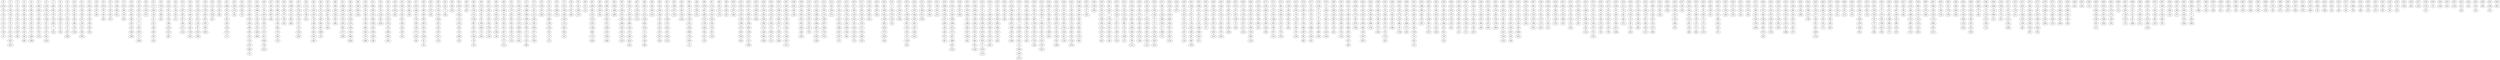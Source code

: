 graph g {
ranksep=0.2;
overlap=scale;
"J0" -- "1461" [style=dotted];
"1461" -- "705" [weight=1.2, len=0.5];
"705" -- "136" [weight=1.2, len=0.5];
"136" -- "137" [weight=1.2, len=0.5];
"137" -- "118" [weight=1.2, len=0.5];
"118" -- "713" [weight=1.2, len=0.5];
"713" -- "748" [weight=1.2, len=0.5];
"748" -- "14" [weight=1.2, len=0.5];
"J1" -- "329" [style=dotted];
"329" -- "1192" [weight=1.2, len=0.5];
"1192" -- "766" [weight=1.2, len=0.5];
"766" -- "767" [weight=1.2, len=0.5];
"767" -- "35" [weight=1.2, len=0.5];
"35" -- "36" [weight=1.2, len=0.5];
"36" -- "813" [weight=1.2, len=0.5];
"813" -- "679" [weight=1.2, len=0.5];
"679" -- "1647" [weight=1.2, len=0.5];
"1647" -- "1973" [weight=1.2, len=0.5];
"J2" -- "45" [style=dotted];
"45" -- "135" [weight=1.2, len=0.5];
"135" -- "276" [weight=1.2, len=0.5];
"276" -- "216" [weight=1.2, len=0.5];
"216" -- "217" [weight=1.2, len=0.5];
"217" -- "218" [weight=1.2, len=0.5];
"218" -- "1387" [weight=1.2, len=0.5];
"1387" -- "365" [weight=1.2, len=0.5];
"J3" -- "684" [style=dotted];
"684" -- "382" [weight=1.2, len=0.5];
"382" -- "904" [weight=1.2, len=0.5];
"904" -- "249" [weight=1.2, len=0.5];
"249" -- "250" [weight=1.2, len=0.5];
"250" -- "404" [weight=1.2, len=0.5];
"404" -- "86" [weight=1.2, len=0.5];
"86" -- "346" [weight=1.2, len=0.5];
"346" -- "486" [weight=1.2, len=0.5];
"J4" -- "381" [style=dotted];
"381" -- "685" [weight=1.2, len=0.5];
"685" -- "100" [weight=1.2, len=0.5];
"100" -- "101" [weight=1.2, len=0.5];
"101" -- "102" [weight=1.2, len=0.5];
"102" -- "138" [weight=1.2, len=0.5];
"138" -- "712" [weight=1.2, len=0.5];
"712" -- "1608" [weight=1.2, len=0.5];
"1608" -- "1060" [weight=1.2, len=0.5];
"J5" -- "1682" [style=dotted];
"1682" -- "1683" [weight=1.2, len=0.5];
"1683" -- "115" [weight=1.2, len=0.5];
"115" -- "646" [weight=1.2, len=0.5];
"646" -- "647" [weight=1.2, len=0.5];
"647" -- "515" [weight=1.2, len=0.5];
"515" -- "782" [weight=1.2, len=0.5];
"782" -- "1276" [weight=1.2, len=0.5];
"J6" -- "1228" [style=dotted];
"1228" -- "1229" [weight=1.2, len=0.5];
"1229" -- "1165" [weight=1.2, len=0.5];
"1165" -- "1166" [weight=1.2, len=0.5];
"1166" -- "231" [weight=1.2, len=0.5];
"231" -- "232" [weight=1.2, len=0.5];
"232" -- "327" [weight=1.2, len=0.5];
"327" -- "856" [weight=1.2, len=0.5];
"856" -- "1343" [weight=1.2, len=0.5];
"J7" -- "960" [style=dotted];
"960" -- "961" [weight=1.2, len=0.5];
"961" -- "703" [weight=1.2, len=0.5];
"703" -- "704" [weight=1.2, len=0.5];
"704" -- "805" [weight=1.2, len=0.5];
"805" -- "1" [weight=1.2, len=0.5];
"1" -- "543" [weight=1.2, len=0.5];
"J8" -- "912" [style=dotted];
"912" -- "913" [weight=1.2, len=0.5];
"913" -- "701" [weight=1.2, len=0.5];
"701" -- "1904" [weight=1.2, len=0.5];
"1904" -- "157" [weight=1.2, len=0.5];
"157" -- "82" [weight=1.2, len=0.5];
"82" -- "796" [weight=1.2, len=0.5];
"J9" -- "741" [style=dotted];
"741" -- "742" [weight=1.2, len=0.5];
"742" -- "277" [weight=1.2, len=0.5];
"277" -- "278" [weight=1.2, len=0.5];
"278" -- "50" [weight=1.2, len=0.5];
"50" -- "51" [weight=1.2, len=0.5];
"51" -- "927" [weight=1.2, len=0.5];
"927" -- "1964" [weight=1.2, len=0.5];
"J10" -- "1356" [style=dotted];
"1356" -- "447" [weight=1.2, len=0.5];
"447" -- "665" [weight=1.2, len=0.5];
"665" -- "426" [weight=1.2, len=0.5];
"426" -- "386" [weight=1.2, len=0.5];
"386" -- "119" [weight=1.2, len=0.5];
"119" -- "1018" [weight=1.2, len=0.5];
"J11" -- "1622" [style=dotted];
"1622" -- "459" [weight=1.2, len=0.5];
"459" -- "296" [weight=1.2, len=0.5];
"296" -- "297" [weight=1.2, len=0.5];
"297" -- "256" [weight=1.2, len=0.5];
"256" -- "257" [weight=1.2, len=0.5];
"257" -- "584" [weight=1.2, len=0.5];
"584" -- "1865" [weight=1.2, len=0.5];
"J12" -- "1092" [style=dotted];
"1092" -- "248" [weight=1.2, len=0.5];
"248" -- "342" [weight=1.2, len=0.5];
"342" -- "343" [weight=1.2, len=0.5];
"343" -- "344" [weight=1.2, len=0.5];
"344" -- "259" [weight=1.2, len=0.5];
"259" -- "260" [weight=1.2, len=0.5];
"J13" -- "603" [style=dotted];
"603" -- "215" [weight=1.2, len=0.5];
"215" -- "408" [weight=1.2, len=0.5];
"J14" -- "1870" [style=dotted];
"1870" -- "787" [weight=1.2, len=0.5];
"787" -- "562" [weight=1.2, len=0.5];
"562" -- "563" [weight=1.2, len=0.5];
"J15" -- "80" [style=dotted];
"80" -- "793" [weight=1.2, len=0.5];
"793" -- "565" [weight=1.2, len=0.5];
"565" -- "497" [weight=1.2, len=0.5];
"J16" -- "949" [style=dotted];
"949" -- "950" [weight=1.2, len=0.5];
"950" -- "602" [weight=1.2, len=0.5];
"J17" -- "1012" [style=dotted];
"1012" -- "984" [weight=1.2, len=0.5];
"984" -- "794" [weight=1.2, len=0.5];
"794" -- "618" [weight=1.2, len=0.5];
"J18" -- "1299" [style=dotted];
"1299" -- "1011" [weight=1.2, len=0.5];
"1011" -- "496" [weight=1.2, len=0.5];
"496" -- "566" [weight=1.2, len=0.5];
"566" -- "104" [weight=1.2, len=0.5];
"104" -- "105" [weight=1.2, len=0.5];
"105" -- "1040" [weight=1.2, len=0.5];
"1040" -- "1064" [weight=1.2, len=0.5];
"J19" -- "784" [style=dotted];
"784" -- "295" [weight=1.2, len=0.5];
"295" -- "413" [weight=1.2, len=0.5];
"413" -- "4" [weight=1.2, len=0.5];
"4" -- "5" [weight=1.2, len=0.5];
"5" -- "387" [weight=1.2, len=0.5];
"387" -- "1697" [weight=1.2, len=0.5];
"1697" -- "11" [weight=1.2, len=0.5];
"11" -- "1848" [weight=1.2, len=0.5];
"J20" -- "1675" [style=dotted];
"1675" -- "1193" [weight=1.2, len=0.5];
"1193" -- "875" [weight=1.2, len=0.5];
"J21" -- "1717" [style=dotted];
"1717" -- "1463" [weight=1.2, len=0.5];
"1463" -- "158" [weight=1.2, len=0.5];
"158" -- "83" [weight=1.2, len=0.5];
"83" -- "84" [weight=1.2, len=0.5];
"84" -- "360" [weight=1.2, len=0.5];
"360" -- "830" [weight=1.2, len=0.5];
"830" -- "831" [weight=1.2, len=0.5];
"831" -- "262" [weight=1.2, len=0.5];
"J22" -- "1476" [style=dotted];
"1476" -- "479" [weight=1.2, len=0.5];
"479" -- "460" [weight=1.2, len=0.5];
"460" -- "442" [weight=1.2, len=0.5];
"J23" -- "1322" [style=dotted];
"1322" -- "612" [weight=1.2, len=0.5];
"612" -- "254" [weight=1.2, len=0.5];
"254" -- "255" [weight=1.2, len=0.5];
"255" -- "298" [weight=1.2, len=0.5];
"298" -- "1076" [weight=1.2, len=0.5];
"1076" -- "1411" [weight=1.2, len=0.5];
"1411" -- "987" [weight=1.2, len=0.5];
"J24" -- "611" [style=dotted];
"611" -- "706" [weight=1.2, len=0.5];
"706" -- "355" [weight=1.2, len=0.5];
"355" -- "211" [weight=1.2, len=0.5];
"J25" -- "275" [style=dotted];
"275" -- "1071" [weight=1.2, len=0.5];
"1071" -- "802" [weight=1.2, len=0.5];
"802" -- "427" [weight=1.2, len=0.5];
"427" -- "428" [weight=1.2, len=0.5];
"428" -- "1217" [weight=1.2, len=0.5];
"1217" -- "1414" [weight=1.2, len=0.5];
"J26" -- "458" [style=dotted];
"458" -- "1161" [weight=1.2, len=0.5];
"1161" -- "480" [weight=1.2, len=0.5];
"480" -- "481" [weight=1.2, len=0.5];
"481" -- "482" [weight=1.2, len=0.5];
"482" -- "483" [weight=1.2, len=0.5];
"483" -- "1330" [weight=1.2, len=0.5];
"1330" -- "1613" [weight=1.2, len=0.5];
"J27" -- "478" [style=dotted];
"478" -- "1254" [weight=1.2, len=0.5];
"1254" -- "621" [weight=1.2, len=0.5];
"621" -- "311" [weight=1.2, len=0.5];
"311" -- "139" [weight=1.2, len=0.5];
"139" -- "85" [weight=1.2, len=0.5];
"85" -- "1610" [weight=1.2, len=0.5];
"1610" -- "1486" [weight=1.2, len=0.5];
"J28" -- "1253" [style=dotted];
"1253" -- "1320" [weight=1.2, len=0.5];
"1320" -- "905" [weight=1.2, len=0.5];
"905" -- "667" [weight=1.2, len=0.5];
"667" -- "1037" [weight=1.2, len=0.5];
"1037" -- "568" [weight=1.2, len=0.5];
"568" -- "1629" [weight=1.2, len=0.5];
"J29" -- "512" [style=dotted];
"512" -- "340" [weight=1.2, len=0.5];
"340" -- "1109" [weight=1.2, len=0.5];
"1109" -- "597" [weight=1.2, len=0.5];
"J30" -- "1113" [style=dotted];
"1113" -- "354" [weight=1.2, len=0.5];
"354" -- "680" [weight=1.2, len=0.5];
"J31" -- "1886" [style=dotted];
"1886" -- "785" [weight=1.2, len=0.5];
"785" -- "957" [weight=1.2, len=0.5];
"957" -- "461" [weight=1.2, len=0.5];
"461" -- "160" [weight=1.2, len=0.5];
"160" -- "140" [weight=1.2, len=0.5];
"140" -- "1741" [weight=1.2, len=0.5];
"1741" -- "12" [weight=1.2, len=0.5];
"J32" -- "1565" [style=dotted];
"1565" -- "1114" [weight=1.2, len=0.5];
"1114" -- "209" [weight=1.2, len=0.5];
"J33" -- "1653" [style=dotted];
"1653" -- "620" [weight=1.2, len=0.5];
"620" -- "761" [weight=1.2, len=0.5];
"J34" -- "1191" [style=dotted];
"1191" -- "330" [weight=1.2, len=0.5];
"330" -- "804" [weight=1.2, len=0.5];
"804" -- "1381" [weight=1.2, len=0.5];
"1381" -- "1053" [weight=1.2, len=0.5];
"1053" -- "499" [weight=1.2, len=0.5];
"499" -- "500" [weight=1.2, len=0.5];
"500" -- "501" [weight=1.2, len=0.5];
"501" -- "219" [weight=1.2, len=0.5];
"219" -- "1274" [weight=1.2, len=0.5];
"1274" -- "1895" [weight=1.2, len=0.5];
"1895" -- "721" [weight=1.2, len=0.5];
"J35" -- "1498" [style=dotted];
"1498" -- "1499" [weight=1.2, len=0.5];
"1499" -- "531" [weight=1.2, len=0.5];
"531" -- "159" [weight=1.2, len=0.5];
"159" -- "279" [weight=1.2, len=0.5];
"279" -- "161" [weight=1.2, len=0.5];
"161" -- "1468" [weight=1.2, len=0.5];
"1468" -- "1899" [weight=1.2, len=0.5];
"J36" -- "32" [style=dotted];
"32" -- "765" [weight=1.2, len=0.5];
"765" -- "1676" [weight=1.2, len=0.5];
"1676" -- "1034" [weight=1.2, len=0.5];
"1034" -- "385" [weight=1.2, len=0.5];
"385" -- "711" [weight=1.2, len=0.5];
"711" -- "312" [weight=1.2, len=0.5];
"312" -- "811" [weight=1.2, len=0.5];
"811" -- "1844" [weight=1.2, len=0.5];
"1844" -- "750" [weight=1.2, len=0.5];
"750" -- "1614" [weight=1.2, len=0.5];
"J37" -- "764" [style=dotted];
"764" -- "969" [weight=1.2, len=0.5];
"969" -- "607" [weight=1.2, len=0.5];
"607" -- "608" [weight=1.2, len=0.5];
"J38" -- "954" [style=dotted];
"954" -- "686" [weight=1.2, len=0.5];
"686" -- "687" [weight=1.2, len=0.5];
"687" -- "414" [weight=1.2, len=0.5];
"414" -- "359" [weight=1.2, len=0.5];
"359" -- "280" [weight=1.2, len=0.5];
"280" -- "719" [weight=1.2, len=0.5];
"719" -- "164" [weight=1.2, len=0.5];
"164" -- "729" [weight=1.2, len=0.5];
"J39" -- "619" [style=dotted];
"619" -- "834" [weight=1.2, len=0.5];
"834" -- "707" [weight=1.2, len=0.5];
"707" -- "708" [weight=1.2, len=0.5];
"708" -- "455" [weight=1.2, len=0.5];
"J40" -- "1069" [style=dotted];
"1069" -- "955" [weight=1.2, len=0.5];
"955" -- "253" [weight=1.2, len=0.5];
"253" -- "605" [weight=1.2, len=0.5];
"605" -- "606" [weight=1.2, len=0.5];
"J41" -- "1951" [style=dotted];
"1951" -- "1718" [weight=1.2, len=0.5];
"1718" -- "1014" [weight=1.2, len=0.5];
"1014" -- "516" [weight=1.2, len=0.5];
"516" -- "517" [weight=1.2, len=0.5];
"517" -- "715" [weight=1.2, len=0.5];
"715" -- "1244" [weight=1.2, len=0.5];
"1244" -- "1942" [weight=1.2, len=0.5];
"J42" -- "1731" [style=dotted];
"1731" -- "1211" [weight=1.2, len=0.5];
"1211" -- "788" [weight=1.2, len=0.5];
"788" -- "613" [weight=1.2, len=0.5];
"J43" -- "99" [style=dotted];
"99" -- "1070" [weight=1.2, len=0.5];
"1070" -- "1323" [weight=1.2, len=0.5];
"1323" -- "743" [weight=1.2, len=0.5];
"743" -- "548" [weight=1.2, len=0.5];
"548" -- "462" [weight=1.2, len=0.5];
"462" -- "463" [weight=1.2, len=0.5];
"463" -- "1307" [weight=1.2, len=0.5];
"1307" -- "1487" [weight=1.2, len=0.5];
"J44" -- "339" [style=dotted];
"339" -- "513" [weight=1.2, len=0.5];
"513" -- "514" [weight=1.2, len=0.5];
"514" -- "648" [weight=1.2, len=0.5];
"648" -- "649" [weight=1.2, len=0.5];
"649" -- "691" [weight=1.2, len=0.5];
"691" -- "1898" [weight=1.2, len=0.5];
"1898" -- "18" [weight=1.2, len=0.5];
"J45" -- "192" [style=dotted];
"192" -- "1566" [weight=1.2, len=0.5];
"1566" -- "807" [weight=1.2, len=0.5];
"807" -- "709" [weight=1.2, len=0.5];
"709" -- "710" [weight=1.2, len=0.5];
"710" -- "803" [weight=1.2, len=0.5];
"J46" -- "308" [style=dotted];
"308" -- "1402" [weight=1.2, len=0.5];
"1402" -- "1365" [weight=1.2, len=0.5];
"1365" -- "835" [weight=1.2, len=0.5];
"835" -- "664" [weight=1.2, len=0.5];
"J47" -- "1806" [style=dotted];
"1806" -- "1462" [weight=1.2, len=0.5];
"1462" -- "1952" [weight=1.2, len=0.5];
"1952" -- "1167" [weight=1.2, len=0.5];
"1167" -- "1055" [weight=1.2, len=0.5];
"1055" -- "880" [weight=1.2, len=0.5];
"880" -- "1117" [weight=1.2, len=0.5];
"1117" -- "1099" [weight=1.2, len=0.5];
"J48" -- "544" [style=dotted];
"544" -- "1807" [weight=1.2, len=0.5];
"1807" -- "1238" [weight=1.2, len=0.5];
"1238" -- "1239" [weight=1.2, len=0.5];
"1239" -- "1135" [weight=1.2, len=0.5];
"1135" -- "1136" [weight=1.2, len=0.5];
"1136" -- "1342" [weight=1.2, len=0.5];
"1342" -- "1940" [weight=1.2, len=0.5];
"1940" -- "1649" [weight=1.2, len=0.5];
"J49" -- "1380" [style=dotted];
"1380" -- "1985" [weight=1.2, len=0.5];
"1985" -- "1366" [weight=1.2, len=0.5];
"J50" -- "1903" [style=dotted];
"1903" -- "702" [weight=1.2, len=0.5];
"702" -- "384" [weight=1.2, len=0.5];
"384" -- "768" [weight=1.2, len=0.5];
"768" -- "769" [weight=1.2, len=0.5];
"769" -- "689" [weight=1.2, len=0.5];
"689" -- "1445" [weight=1.2, len=0.5];
"1445" -- "722" [weight=1.2, len=0.5];
"722" -- "1066" [weight=1.2, len=0.5];
"J51" -- "968" [style=dotted];
"968" -- "1601" [weight=1.2, len=0.5];
"1601" -- "1382" [weight=1.2, len=0.5];
"1382" -- "666" [weight=1.2, len=0.5];
"666" -- "1240" [weight=1.2, len=0.5];
"1240" -- "810" [weight=1.2, len=0.5];
"810" -- "1936" [weight=1.2, len=0.5];
"1936" -- "1289" [weight=1.2, len=0.5];
"1289" -- "369" [weight=1.2, len=0.5];
"J52" -- "645" [style=dotted];
"645" -- "116" [weight=1.2, len=0.5];
"116" -- "1536" [weight=1.2, len=0.5];
"1536" -- "356" [weight=1.2, len=0.5];
"356" -- "1030" [weight=1.2, len=0.5];
"J53" -- "134" [style=dotted];
"134" -- "46" [weight=1.2, len=0.5];
"46" -- "1357" [weight=1.2, len=0.5];
"1357" -- "1072" [weight=1.2, len=0.5];
"1072" -- "1073" [weight=1.2, len=0.5];
"1073" -- "770" [weight=1.2, len=0.5];
"770" -- "1894" [weight=1.2, len=0.5];
"1894" -- "1061" [weight=1.2, len=0.5];
"1061" -- "1001" [weight=1.2, len=0.5];
"J54" -- "294" [style=dotted];
"294" -- "1655" [weight=1.2, len=0.5];
"1655" -- "683" [weight=1.2, len=0.5];
"J55" -- "1093" [style=dotted];
"1093" -- "425" [weight=1.2, len=0.5];
"425" -- "836" [weight=1.2, len=0.5];
"836" -- "837" [weight=1.2, len=0.5];
"837" -- "838" [weight=1.2, len=0.5];
"838" -- "504" [weight=1.2, len=0.5];
"504" -- "505" [weight=1.2, len=0.5];
"505" -- "410" [weight=1.2, len=0.5];
"J56" -- "424" [style=dotted];
"424" -- "604" [weight=1.2, len=0.5];
"604" -- "789" [weight=1.2, len=0.5];
"J57" -- "1967" [style=dotted];
"1967" -- "1403" [weight=1.2, len=0.5];
"1403" -- "547" [weight=1.2, len=0.5];
"547" -- "744" [weight=1.2, len=0.5];
"744" -- "549" [weight=1.2, len=0.5];
"549" -- "550" [weight=1.2, len=0.5];
"550" -- "1772" [weight=1.2, len=0.5];
"1772" -- "1430" [weight=1.2, len=0.5];
"1430" -- "456" [weight=1.2, len=0.5];
"J58" -- "876" [style=dotted];
"876" -- "863" [weight=1.2, len=0.5];
"863" -- "808" [weight=1.2, len=0.5];
"808" -- "809" [weight=1.2, len=0.5];
"809" -- "1097" [weight=1.2, len=0.5];
"1097" -- "582" [weight=1.2, len=0.5];
"582" -- "199" [weight=1.2, len=0.5];
"199" -- "1584" [weight=1.2, len=0.5];
"1584" -- "92" [weight=1.2, len=0.5];
"92" -- "791" [weight=1.2, len=0.5];
"J59" -- "457" [style=dotted];
"457" -- "1212" [weight=1.2, len=0.5];
"1212" -- "958" [weight=1.2, len=0.5];
"J60" -- "1785" [style=dotted];
"1785" -- "1255" [weight=1.2, len=0.5];
"1255" -- "1256" [weight=1.2, len=0.5];
"1256" -- "1056" [weight=1.2, len=0.5];
"1056" -- "415" [weight=1.2, len=0.5];
"415" -- "518" [weight=1.2, len=0.5];
"518" -- "283" [weight=1.2, len=0.5];
"283" -- "1917" [weight=1.2, len=0.5];
"1917" -- "229" [weight=1.2, len=0.5];
"J61" -- "561" [style=dotted];
"561" -- "2" [weight=1.2, len=0.5];
"2" -- "864" [weight=1.2, len=0.5];
"J62" -- "985" [style=dotted];
"985" -- "1051" [weight=1.2, len=0.5];
"J63" -- "1050" [style=dotted];
"1050" -- "132" [weight=1.2, len=0.5];
"132" -- "1604" [weight=1.2, len=0.5];
"1604" -- "1257" [weight=1.2, len=0.5];
"1257" -- "1074" [weight=1.2, len=0.5];
"1074" -- "503" [weight=1.2, len=0.5];
"503" -- "316" [weight=1.2, len=0.5];
"316" -- "1864" [weight=1.2, len=0.5];
"1864" -- "319" [weight=1.2, len=0.5];
"J64" -- "1367" [style=dotted];
"1367" -- "851" [weight=1.2, len=0.5];
"J65" -- "999" [style=dotted];
"999" -- "1134" [weight=1.2, len=0.5];
"1134" -- "1735" [weight=1.2, len=0.5];
"1735" -- "1196" [weight=1.2, len=0.5];
"1196" -- "881" [weight=1.2, len=0.5];
"881" -- "855" [weight=1.2, len=0.5];
"855" -- "1877" [weight=1.2, len=0.5];
"1877" -- "1546" [weight=1.2, len=0.5];
"1546" -- "58" [weight=1.2, len=0.5];
"58" -- "730" [weight=1.2, len=0.5];
"J66" -- "1133" [style=dotted];
"1133" -- "1301" [weight=1.2, len=0.5];
"1301" -- "68" [weight=1.2, len=0.5];
"68" -- "69" [weight=1.2, len=0.5];
"69" -- "1504" [weight=1.2, len=0.5];
"1504" -- "2000" [weight=1.2, len=0.5];
"2000" -- "16" [weight=1.2, len=0.5];
"16" -- "1002" [weight=1.2, len=0.5];
"J67" -- "1475" [style=dotted];
"1475" -- "1455" [weight=1.2, len=0.5];
"1455" -- "622" [weight=1.2, len=0.5];
"622" -- "623" [weight=1.2, len=0.5];
"623" -- "624" [weight=1.2, len=0.5];
"624" -- "1790" [weight=1.2, len=0.5];
"1790" -- "1745" [weight=1.2, len=0.5];
"1745" -- "1146" [weight=1.2, len=0.5];
"J68" -- "1033" [style=dotted];
"1033" -- "1194" [weight=1.2, len=0.5];
"1194" -- "1035" [weight=1.2, len=0.5];
"1035" -- "1015" [weight=1.2, len=0.5];
"1015" -- "746" [weight=1.2, len=0.5];
"746" -- "747" [weight=1.2, len=0.5];
"747" -- "1364" [weight=1.2, len=0.5];
"1364" -- "146" [weight=1.2, len=0.5];
"J69" -- "1237" [style=dotted];
"1237" -- "1645" [weight=1.2, len=0.5];
"1645" -- "795" [weight=1.2, len=0.5];
"795" -- "532" [weight=1.2, len=0.5];
"532" -- "502" [weight=1.2, len=0.5];
"502" -- "812" [weight=1.2, len=0.5];
"812" -- "407" [weight=1.2, len=0.5];
"407" -- "1157" [weight=1.2, len=0.5];
"1157" -- "777" [weight=1.2, len=0.5];
"777" -- "1221" [weight=1.2, len=0.5];
"J70" -- "1126" [style=dotted];
"1126" -- "1127" [weight=1.2, len=0.5];
"1127" -- "923" [weight=1.2, len=0.5];
"923" -- "924" [weight=1.2, len=0.5];
"924" -- "925" [weight=1.2, len=0.5];
"925" -- "108" [weight=1.2, len=0.5];
"108" -- "109" [weight=1.2, len=0.5];
"109" -- "1751" [weight=1.2, len=0.5];
"1751" -- "1752" [weight=1.2, len=0.5];
"J71" -- "1902" [style=dotted];
"1902" -- "1567" [weight=1.2, len=0.5];
"1567" -- "1359" [weight=1.2, len=0.5];
"1359" -- "1214" [weight=1.2, len=0.5];
"1214" -- "1118" [weight=1.2, len=0.5];
"1118" -- "1938" [weight=1.2, len=0.5];
"1938" -- "1939" [weight=1.2, len=0.5];
"1939" -- "112" [weight=1.2, len=0.5];
"112" -- "1641" [weight=1.2, len=0.5];
"J72" -- "1398" [style=dotted];
"1398" -- "1690" [weight=1.2, len=0.5];
"1690" -- "1095" [weight=1.2, len=0.5];
"1095" -- "1096" [weight=1.2, len=0.5];
"1096" -- "1241" [weight=1.2, len=0.5];
"1241" -- "299" [weight=1.2, len=0.5];
"299" -- "571" [weight=1.2, len=0.5];
"571" -- "723" [weight=1.2, len=0.5];
"723" -- "235" [weight=1.2, len=0.5];
"235" -- "995" [weight=1.2, len=0.5];
"J73" -- "1377" [style=dotted];
"1377" -- "441" [weight=1.2, len=0.5];
"441" -- "1213" [weight=1.2, len=0.5];
"1213" -- "1360" [weight=1.2, len=0.5];
"1360" -- "1361" [weight=1.2, len=0.5];
"1361" -- "1696" [weight=1.2, len=0.5];
"1696" -- "627" [weight=1.2, len=0.5];
"627" -- "819" [weight=1.2, len=0.5];
"819" -- "1266" [weight=1.2, len=0.5];
"J74" -- "1799" [style=dotted];
"1799" -- "310" [weight=1.2, len=0.5];
"310" -- "1400" [weight=1.2, len=0.5];
"J75" -- "352" [style=dotted];
"352" -- "1378" [weight=1.2, len=0.5];
"1378" -- "1285" [weight=1.2, len=0.5];
"1285" -- "688" [weight=1.2, len=0.5];
"688" -- "1258" [weight=1.2, len=0.5];
"1258" -- "1259" [weight=1.2, len=0.5];
"1259" -- "88" [weight=1.2, len=0.5];
"88" -- "15" [weight=1.2, len=0.5];
"15" -- "227" [weight=1.2, len=0.5];
"J76" -- "564" [style=dotted];
"564" -- "1888" [weight=1.2, len=0.5];
"1888" -- "1379" [weight=1.2, len=0.5];
"J77" -- "1027" [style=dotted];
"1027" -- "1786" [weight=1.2, len=0.5];
"1786" -- "1588" [weight=1.2, len=0.5];
"1588" -- "1540" [weight=1.2, len=0.5];
"1540" -- "1137" [weight=1.2, len=0.5];
"1137" -- "1661" [weight=1.2, len=0.5];
"1661" -- "394" [weight=1.2, len=0.5];
"394" -- "525" [weight=1.2, len=0.5];
"J78" -- "66" [style=dotted];
"66" -- "617" [weight=1.2, len=0.5];
"617" -- "998" [weight=1.2, len=0.5];
"J79" -- "341" [style=dotted];
"341" -- "1906" [weight=1.2, len=0.5];
"1906" -- "1128" [weight=1.2, len=0.5];
"J80" -- "212" [style=dotted];
"212" -- "213" [weight=1.2, len=0.5];
"J81" -- "1836" [style=dotted];
"1836" -- "956" [weight=1.2, len=0.5];
"956" -- "1353" [weight=1.2, len=0.5];
"1353" -- "1116" [weight=1.2, len=0.5];
"1116" -- "1197" [weight=1.2, len=0.5];
"1197" -- "1198" [weight=1.2, len=0.5];
"1198" -- "884" [weight=1.2, len=0.5];
"884" -- "1775" [weight=1.2, len=0.5];
"1775" -- "1901" [weight=1.2, len=0.5];
"J82" -- "1990" [style=dotted];
"1990" -- "1853" [weight=1.2, len=0.5];
"1853" -- "859" [weight=1.2, len=0.5];
"J83" -- "996" [style=dotted];
"996" -- "997" [weight=1.2, len=0.5];
"997" -- "1440" [weight=1.2, len=0.5];
"1440" -- "1441" [weight=1.2, len=0.5];
"1441" -- "972" [weight=1.2, len=0.5];
"972" -- "1059" [weight=1.2, len=0.5];
"1059" -- "1201" [weight=1.2, len=0.5];
"1201" -- "1204" [weight=1.2, len=0.5];
"1204" -- "1965" [weight=1.2, len=0.5];
"J84" -- "1644" [style=dotted];
"1644" -- "1808" [weight=1.2, len=0.5];
"1808" -- "1646" [weight=1.2, len=0.5];
"J85" -- "763" [style=dotted];
"763" -- "1930" [weight=1.2, len=0.5];
"1930" -- "879" [weight=1.2, len=0.5];
"879" -- "1465" [weight=1.2, len=0.5];
"1465" -- "1466" [weight=1.2, len=0.5];
"1466" -- "1362" [weight=1.2, len=0.5];
"1362" -- "1041" [weight=1.2, len=0.5];
"1041" -- "1415" [weight=1.2, len=0.5];
"1415" -- "1416" [weight=1.2, len=0.5];
"J86" -- "1318" [style=dotted];
"1318" -- "67" [weight=1.2, len=0.5];
"67" -- "1302" [weight=1.2, len=0.5];
"1302" -- "1303" [weight=1.2, len=0.5];
"1303" -- "669" [weight=1.2, len=0.5];
"669" -- "1544" [weight=1.2, len=0.5];
"1544" -- "223" [weight=1.2, len=0.5];
"223" -- "1900" [weight=1.2, len=0.5];
"1900" -- "1616" [weight=1.2, len=0.5];
"1616" -- "403" [weight=1.2, len=0.5];
"J87" -- "833" [style=dotted];
"833" -- "1535" [weight=1.2, len=0.5];
"1535" -- "1953" [weight=1.2, len=0.5];
"1953" -- "1110" [weight=1.2, len=0.5];
"J88" -- "1687" [style=dotted];
"1687" -- "117" [weight=1.2, len=0.5];
"117" -- "1325" [weight=1.2, len=0.5];
"1325" -- "1169" [weight=1.2, len=0.5];
"1169" -- "839" [weight=1.2, len=0.5];
"839" -- "1120" [weight=1.2, len=0.5];
"1120" -- "13" [weight=1.2, len=0.5];
"13" -- "168" [weight=1.2, len=0.5];
"168" -- "189" [weight=1.2, len=0.5];
"189" -- "644" [weight=1.2, len=0.5];
"J89" -- "440" [style=dotted];
"440" -- "1991" [weight=1.2, len=0.5];
"1991" -- "1678" [weight=1.2, len=0.5];
"J90" -- "230" [style=dotted];
"230" -- "1932" [weight=1.2, len=0.5];
"1932" -- "1406" [weight=1.2, len=0.5];
"1406" -- "533" [weight=1.2, len=0.5];
"533" -- "220" [weight=1.2, len=0.5];
"220" -- "535" [weight=1.2, len=0.5];
"535" -- "301" [weight=1.2, len=0.5];
"301" -- "1547" [weight=1.2, len=0.5];
"1547" -- "558" [weight=1.2, len=0.5];
"J91" -- "614" [style=dotted];
"614" -- "49" [weight=1.2, len=0.5];
"49" -- "567" [weight=1.2, len=0.5];
"567" -- "1038" [weight=1.2, len=0.5];
"1038" -- "179" [weight=1.2, len=0.5];
"179" -- "1652" [weight=1.2, len=0.5];
"1652" -- "431" [weight=1.2, len=0.5];
"431" -- "1548" [weight=1.2, len=0.5];
"1548" -- "1510" [weight=1.2, len=0.5];
"J92" -- "1993" [style=dotted];
"1993" -- "1677" [weight=1.2, len=0.5];
"1677" -- "1784" [weight=1.2, len=0.5];
"J93" -- "600" [style=dotted];
"600" -- "601" [weight=1.2, len=0.5];
"601" -- "1358" [weight=1.2, len=0.5];
"1358" -- "1456" [weight=1.2, len=0.5];
"J94" -- "848" [style=dotted];
"848" -- "34" [weight=1.2, len=0.5];
"34" -- "1839" [weight=1.2, len=0.5];
"1839" -- "1520" [weight=1.2, len=0.5];
"1520" -- "1327" [weight=1.2, len=0.5];
"1327" -- "1328" [weight=1.2, len=0.5];
"1328" -- "1896" [weight=1.2, len=0.5];
"1896" -- "1700" [weight=1.2, len=0.5];
"1700" -- "1919" [weight=1.2, len=0.5];
"1919" -- "19" [weight=1.2, len=0.5];
"J95" -- "1619" [style=dotted];
"1619" -- "1620" [weight=1.2, len=0.5];
"1620" -- "1621" [weight=1.2, len=0.5];
"J96" -- "1028" [style=dotted];
"1028" -- "922" [weight=1.2, len=0.5];
"922" -- "1809" [weight=1.2, len=0.5];
"1809" -- "1755" [weight=1.2, len=0.5];
"1755" -- "1756" [weight=1.2, len=0.5];
"1756" -- "1695" [weight=1.2, len=0.5];
"1695" -- "364" [weight=1.2, len=0.5];
"364" -- "367" [weight=1.2, len=0.5];
"367" -- "370" [weight=1.2, len=0.5];
"J97" -- "1753" [style=dotted];
"1753" -- "1029" [weight=1.2, len=0.5];
"1029" -- "1501" [weight=1.2, len=0.5];
"1501" -- "1502" [weight=1.2, len=0.5];
"1502" -- "196" [weight=1.2, len=0.5];
"196" -- "720" [weight=1.2, len=0.5];
"720" -- "391" [weight=1.2, len=0.5];
"391" -- "1310" [weight=1.2, len=0.5];
"J98" -- "921" [style=dotted];
"921" -- "1371" [weight=1.2, len=0.5];
"1371" -- "1153" [weight=1.2, len=0.5];
"J99" -- "681" [style=dotted];
"681" -- "682" [weight=1.2, len=0.5];
"682" -- "832" [weight=1.2, len=0.5];
"J100" -- "1370" [style=dotted];
"1370" -- "1671" [weight=1.2, len=0.5];
"1671" -- "1369" [weight=1.2, len=0.5];
"J101" -- "1670" [style=dotted];
"1670" -- "1754" [weight=1.2, len=0.5];
"1754" -- "1810" [weight=1.2, len=0.5];
"1810" -- "1539" [weight=1.2, len=0.5];
"1539" -- "1589" [weight=1.2, len=0.5];
"1589" -- "1275" [weight=1.2, len=0.5];
"1275" -- "692" [weight=1.2, len=0.5];
"692" -- "1943" [weight=1.2, len=0.5];
"1943" -- "643" [weight=1.2, len=0.5];
"J102" -- "1457" [style=dotted];
"1457" -- "357" [weight=1.2, len=0.5];
"357" -- "1605" [weight=1.2, len=0.5];
"1605" -- "1057" [weight=1.2, len=0.5];
"1057" -- "1058" [weight=1.2, len=0.5];
"1058" -- "1893" [weight=1.2, len=0.5];
"1893" -- "1189" [weight=1.2, len=0.5];
"1189" -- "572" [weight=1.2, len=0.5];
"572" -- "725" [weight=1.2, len=0.5];
"725" -- "1280" [weight=1.2, len=0.5];
"J103" -- "1190" [style=dotted];
"1190" -- "1439" [weight=1.2, len=0.5];
"1439" -- "1907" [weight=1.2, len=0.5];
"1907" -- "1460" [weight=1.2, len=0.5];
"J104" -- "1052" [style=dotted];
"1052" -- "1518" [weight=1.2, len=0.5];
"1518" -- "1383" [weight=1.2, len=0.5];
"1383" -- "1384" [weight=1.2, len=0.5];
"1384" -- "1385" [weight=1.2, len=0.5];
"1385" -- "1170" [weight=1.2, len=0.5];
"1170" -- "1484" [weight=1.2, len=0.5];
"1484" -- "1863" [weight=1.2, len=0.5];
"1863" -- "1828" [weight=1.2, len=0.5];
"J105" -- "1438" [style=dotted];
"1438" -- "1554" [weight=1.2, len=0.5];
"1554" -- "1555" [weight=1.2, len=0.5];
"1555" -- "971" [weight=1.2, len=0.5];
"971" -- "1442" [weight=1.2, len=0.5];
"1442" -- "175" [weight=1.2, len=0.5];
"175" -- "1062" [weight=1.2, len=0.5];
"1062" -- "937" [weight=1.2, len=0.5];
"937" -- "1112" [weight=1.2, len=0.5];
"J106" -- "1517" [style=dotted];
"1517" -- "1586" [weight=1.2, len=0.5];
"1586" -- "1519" [weight=1.2, len=0.5];
"1519" -- "1840" [weight=1.2, len=0.5];
"1840" -- "1287" [weight=1.2, len=0.5];
"1287" -- "8" [weight=1.2, len=0.5];
"8" -- "1262" [weight=1.2, len=0.5];
"1262" -- "556" [weight=1.2, len=0.5];
"556" -- "1488" [weight=1.2, len=0.5];
"J107" -- "1585" [style=dotted];
"1585" -- "1602" [weight=1.2, len=0.5];
"1602" -- "1324" [weight=1.2, len=0.5];
"1324" -- "1405" [weight=1.2, len=0.5];
"1405" -- "1768" [weight=1.2, len=0.5];
"1768" -- "1304" [weight=1.2, len=0.5];
"1304" -- "716" [weight=1.2, len=0.5];
"716" -- "1290" [weight=1.2, len=0.5];
"1290" -- "1615" [weight=1.2, len=0.5];
"1615" -- "1747" [weight=1.2, len=0.5];
"J108" -- "1822" [style=dotted];
"1822" -- "546" [weight=1.2, len=0.5];
"546" -- "1346" [weight=1.2, len=0.5];
"J109" -- "1283" [style=dotted];
"1283" -- "454" [weight=1.2, len=0.5];
"454" -- "1955" [weight=1.2, len=0.5];
"1955" -- "1873" [weight=1.2, len=0.5];
"1873" -- "854" [weight=1.2, len=0.5];
"854" -- "1845" [weight=1.2, len=0.5];
"1845" -- "366" [weight=1.2, len=0.5];
"366" -- "1852" [weight=1.2, len=0.5];
"J110" -- "1351" [style=dotted];
"1351" -- "858" [weight=1.2, len=0.5];
"858" -- "1587" [weight=1.2, len=0.5];
"1587" -- "1787" [weight=1.2, len=0.5];
"1787" -- "313" [weight=1.2, len=0.5];
"313" -- "1331" [weight=1.2, len=0.5];
"1331" -- "726" [weight=1.2, len=0.5];
"J111" -- "1710" [style=dotted];
"1710" -- "1284" [weight=1.2, len=0.5];
"1284" -- "1889" [weight=1.2, len=0.5];
"1889" -- "1890" [weight=1.2, len=0.5];
"1890" -- "1606" [weight=1.2, len=0.5];
"1606" -- "1607" [weight=1.2, len=0.5];
"1607" -- "774" [weight=1.2, len=0.5];
"774" -- "1063" [weight=1.2, len=0.5];
"1063" -- "1549" [weight=1.2, len=0.5];
"J112" -- "1764" [style=dotted];
"1764" -- "1352" [weight=1.2, len=0.5];
"1352" -- "1719" [weight=1.2, len=0.5];
"1719" -- "1569" [weight=1.2, len=0.5];
"1569" -- "1407" [weight=1.2, len=0.5];
"1407" -- "1408" [weight=1.2, len=0.5];
"1408" -- "1742" [weight=1.2, len=0.5];
"1742" -- "1702" [weight=1.2, len=0.5];
"J113" -- "453" [style=dotted];
"453" -- "1420" [weight=1.2, len=0.5];
"1420" -- "1372" [weight=1.2, len=0.5];
"J114" -- "857" [style=dotted];
"857" -- "1765" [weight=1.2, len=0.5];
"1765" -- "1115" [weight=1.2, len=0.5];
"1115" -- "1422" [weight=1.2, len=0.5];
"1422" -- "1423" [weight=1.2, len=0.5];
"1423" -- "1386" [weight=1.2, len=0.5];
"1386" -- "1611" [weight=1.2, len=0.5];
"1611" -- "1612" [weight=1.2, len=0.5];
"1612" -- "557" [weight=1.2, len=0.5];
"J115" -- "1419" [style=dotted];
"1419" -- "1538" [weight=1.2, len=0.5];
"1538" -- "1720" [weight=1.2, len=0.5];
"1720" -- "1424" [weight=1.2, len=0.5];
"1424" -- "1542" [weight=1.2, len=0.5];
"1542" -- "1306" [weight=1.2, len=0.5];
"1306" -- "1140" [weight=1.2, len=0.5];
"1140" -- "508" [weight=1.2, len=0.5];
"J116" -- "877" [style=dotted];
"877" -- "806" [weight=1.2, len=0.5];
"806" -- "1478" [weight=1.2, len=0.5];
"1478" -- "1479" [weight=1.2, len=0.5];
"1479" -- "745" [weight=1.2, len=0.5];
"745" -- "1016" [weight=1.2, len=0.5];
"1016" -- "1545" [weight=1.2, len=0.5];
"1545" -- "1202" [weight=1.2, len=0.5];
"1202" -- "778" [weight=1.2, len=0.5];
"J117" -- "1552" [style=dotted];
"1552" -- "850" [weight=1.2, len=0.5];
"850" -- "1954" [weight=1.2, len=0.5];
"1954" -- "1195" [weight=1.2, len=0.5];
"1195" -- "1736" [weight=1.2, len=0.5];
"1736" -- "1737" [weight=1.2, len=0.5];
"1737" -- "1738" [weight=1.2, len=0.5];
"1738" -- "1469" [weight=1.2, len=0.5];
"1469" -- "1278" [weight=1.2, len=0.5];
"J118" -- "1795" [style=dotted];
"1795" -- "862" [weight=1.2, len=0.5];
"862" -- "1603" [weight=1.2, len=0.5];
"1603" -- "1825" [weight=1.2, len=0.5];
"J119" -- "849" [style=dotted];
"849" -- "878" [weight=1.2, len=0.5];
"878" -- "1643" [weight=1.2, len=0.5];
"J120" -- "861" [style=dotted];
"861" -- "1094" [weight=1.2, len=0.5];
"1094" -- "1855" [weight=1.2, len=0.5];
"1855" -- "1286" [weight=1.2, len=0.5];
"1286" -- "1841" [weight=1.2, len=0.5];
"1841" -- "1679" [weight=1.2, len=0.5];
"1679" -- "1773" [weight=1.2, len=0.5];
"1773" -- "1918" [weight=1.2, len=0.5];
"1918" -- "246" [weight=1.2, len=0.5];
"J121" -- "0" [style=dotted];
"0" -- "1553" [weight=1.2, len=0.5];
"1553" -- "1733" [weight=1.2, len=0.5];
"1733" -- "1734" [weight=1.2, len=0.5];
"1734" -- "133" [weight=1.2, len=0.5];
"J122" -- "214" [style=dotted];
"214" -- "1796" [weight=1.2, len=0.5];
"1796" -- "1797" [weight=1.2, len=0.5];
"1797" -- "1798" [weight=1.2, len=0.5];
"J123" -- "983" [style=dotted];
"983" -- "81" [weight=1.2, len=0.5];
"81" -- "1399" [weight=1.2, len=0.5];
"1399" -- "1568" [weight=1.2, len=0.5];
"1568" -- "1811" [weight=1.2, len=0.5];
"1811" -- "1570" [weight=1.2, len=0.5];
"1570" -- "534" [weight=1.2, len=0.5];
"534" -- "751" [weight=1.2, len=0.5];
"751" -- "1746" [weight=1.2, len=0.5];
"1746" -- "265" [weight=1.2, len=0.5];
"J124" -- "156" [style=dotted];
"156" -- "1013" [weight=1.2, len=0.5];
"1013" -- "1996" [weight=1.2, len=0.5];
"1996" -- "1503" [weight=1.2, len=0.5];
"1503" -- "1651" [weight=1.2, len=0.5];
"1651" -- "1937" [weight=1.2, len=0.5];
"1937" -- "448" [weight=1.2, len=0.5];
"448" -- "1847" [weight=1.2, len=0.5];
"J125" -- "183" [style=dotted];
"183" -- "1300" [weight=1.2, len=0.5];
"1300" -- "1673" [weight=1.2, len=0.5];
"1673" -- "1674" [weight=1.2, len=0.5];
"J126" -- "792" [style=dotted];
"792" -- "1689" [weight=1.2, len=0.5];
"1689" -- "1950" [weight=1.2, len=0.5];
"J127" -- "786" [style=dotted];
"786" -- "1871" [weight=1.2, len=0.5];
"1871" -- "1672" [weight=1.2, len=0.5];
"J128" -- "1688" [style=dotted];
"1688" -- "1905" [weight=1.2, len=0.5];
"1905" -- "1556" [weight=1.2, len=0.5];
"1556" -- "1557" [weight=1.2, len=0.5];
"1557" -- "1650" [weight=1.2, len=0.5];
"1650" -- "258" [weight=1.2, len=0.5];
"258" -- "485" [weight=1.2, len=0.5];
"485" -- "673" [weight=1.2, len=0.5];
"673" -- "967" [weight=1.2, len=0.5];
"J129" -- "1319" [style=dotted];
"1319" -- "131" [weight=1.2, len=0.5];
"131" -- "1459" [weight=1.2, len=0.5];
"1459" -- "1908" [weight=1.2, len=0.5];
"1908" -- "1909" [weight=1.2, len=0.5];
"1909" -- "1812" [weight=1.2, len=0.5];
"1812" -- "1571" [weight=1.2, len=0.5];
"1571" -- "467" [weight=1.2, len=0.5];
"467" -- "1866" [weight=1.2, len=0.5];
"1866" -- "820" [weight=1.2, len=0.5];
"820" -- "1355" [weight=1.2, len=0.5];
"J130" -- "446" [style=dotted];
"446" -- "1477" [weight=1.2, len=0.5];
"1477" -- "1800" [weight=1.2, len=0.5];
"J131" -- "1928" [style=dotted];
"1928" -- "1623" [weight=1.2, len=0.5];
"1623" -- "1404" [weight=1.2, len=0.5];
"1404" -- "103" [weight=1.2, len=0.5];
"103" -- "1480" [weight=1.2, len=0.5];
"1480" -- "1481" [weight=1.2, len=0.5];
"1481" -- "1507" [weight=1.2, len=0.5];
"1507" -- "1508" [weight=1.2, len=0.5];
"1508" -- "395" [weight=1.2, len=0.5];
"J132" -- "1160" [style=dotted];
"1160" -- "1929" [weight=1.2, len=0.5];
"1929" -- "1599" [weight=1.2, len=0.5];
"1599" -- "1500" [weight=1.2, len=0.5];
"1500" -- "1934" [weight=1.2, len=0.5];
"1934" -- "1215" [weight=1.2, len=0.5];
"1215" -- "362" [weight=1.2, len=0.5];
"362" -- "363" [weight=1.2, len=0.5];
"363" -- "466" [weight=1.2, len=0.5];
"466" -- "261" [weight=1.2, len=0.5];
"261" -- "1164" [weight=1.2, len=0.5];
"J133" -- "130" [style=dotted];
"130" -- "47" [weight=1.2, len=0.5];
"47" -- "1624" [weight=1.2, len=0.5];
"1624" -- "1625" [weight=1.2, len=0.5];
"1625" -- "1036" [weight=1.2, len=0.5];
"1036" -- "1933" [weight=1.2, len=0.5];
"1933" -- "1910" [weight=1.2, len=0.5];
"1910" -- "1859" [weight=1.2, len=0.5];
"1859" -- "1019" [weight=1.2, len=0.5];
"1019" -- "17" [weight=1.2, len=0.5];
"17" -- "1559" [weight=1.2, len=0.5];
"1559" -- "1222" [weight=1.2, len=0.5];
"J134" -- "23" [style=dotted];
"23" -- "24" [weight=1.2, len=0.5];
"24" -- "1838" [weight=1.2, len=0.5];
"1838" -- "1691" [weight=1.2, len=0.5];
"1691" -- "1657" [weight=1.2, len=0.5];
"1657" -- "1658" [weight=1.2, len=0.5];
"1658" -- "361" [weight=1.2, len=0.5];
"361" -- "1218" [weight=1.2, len=0.5];
"1218" -- "1701" [weight=1.2, len=0.5];
"1701" -- "1867" [weight=1.2, len=0.5];
"J135" -- "353" [style=dotted];
"353" -- "193" [weight=1.2, len=0.5];
"193" -- "1656" [weight=1.2, len=0.5];
"1656" -- "1692" [weight=1.2, len=0.5];
"1692" -- "1693" [weight=1.2, len=0.5];
"1693" -- "1694" [weight=1.2, len=0.5];
"1694" -- "1915" [weight=1.2, len=0.5];
"1915" -- "224" [weight=1.2, len=0.5];
"224" -- "818" [weight=1.2, len=0.5];
"J136" -- "243" [style=dotted];
"243" -- "244" [weight=1.2, len=0.5];
"244" -- "185" [weight=1.2, len=0.5];
"185" -- "186" [weight=1.2, len=0.5];
"J137" -- "1534" [style=dotted];
"1534" -- "1654" [weight=1.2, len=0.5];
"1654" -- "1887" [weight=1.2, len=0.5];
"1887" -- "1626" [weight=1.2, len=0.5];
"1626" -- "1627" [weight=1.2, len=0.5];
"1627" -- "1409" [weight=1.2, len=0.5];
"1409" -- "430" [weight=1.2, len=0.5];
"430" -- "652" [weight=1.2, len=0.5];
"652" -- "1640" [weight=1.2, len=0.5];
"J138" -- "21" [style=dotted];
"21" -- "22" [weight=1.2, len=0.5];
"22" -- "1837" [weight=1.2, len=0.5];
"1837" -- "1854" [weight=1.2, len=0.5];
"1854" -- "3" [weight=1.2, len=0.5];
"3" -- "1856" [weight=1.2, len=0.5];
"1856" -- "1857" [weight=1.2, len=0.5];
"1857" -- "1858" [weight=1.2, len=0.5];
"1858" -- "1911" [weight=1.2, len=0.5];
"1911" -- "55" [weight=1.2, len=0.5];
"55" -- "1969" [weight=1.2, len=0.5];
"1969" -- "1970" [weight=1.2, len=0.5];
"1970" -- "1971" [weight=1.2, len=0.5];
"J139" -- "903" [style=dotted];
"903" -- "616" [weight=1.2, len=0.5];
"616" -- "1994" [weight=1.2, len=0.5];
"1994" -- "1995" [weight=1.2, len=0.5];
"1995" -- "195" [weight=1.2, len=0.5];
"195" -- "1788" [weight=1.2, len=0.5];
"1788" -- "89" [weight=1.2, len=0.5];
"89" -- "724" [weight=1.2, len=0.5];
"724" -- "642" [weight=1.2, len=0.5];
"J140" -- "615" [style=dotted];
"615" -- "383" [weight=1.2, len=0.5];
"383" -- "1767" [weight=1.2, len=0.5];
"1767" -- "668" [weight=1.2, len=0.5];
"668" -- "1769" [weight=1.2, len=0.5];
"1769" -- "106" [weight=1.2, len=0.5];
"106" -- "1591" [weight=1.2, len=0.5];
"1591" -- "1077" [weight=1.2, len=0.5];
"1077" -- "1703" [weight=1.2, len=0.5];
"1703" -- "188" [weight=1.2, len=0.5];
"J141" -- "325" [style=dotted];
"325" -- "326" [weight=1.2, len=0.5];
"326" -- "1956" [weight=1.2, len=0.5];
"1956" -- "6" [weight=1.2, len=0.5];
"6" -- "1892" [weight=1.2, len=0.5];
"1892" -- "141" [weight=1.2, len=0.5];
"141" -- "465" [weight=1.2, len=0.5];
"465" -- "553" [weight=1.2, len=0.5];
"553" -- "1412" [weight=1.2, len=0.5];
"1412" -- "1145" [weight=1.2, len=0.5];
"1145" -- "1067" [weight=1.2, len=0.5];
"J142" -- "1600" [style=dotted];
"1600" -- "33" [weight=1.2, len=0.5];
"33" -- "358" [weight=1.2, len=0.5];
"358" -- "388" [weight=1.2, len=0.5];
"388" -- "772" [weight=1.2, len=0.5];
"772" -- "773" [weight=1.2, len=0.5];
"773" -- "1699" [weight=1.2, len=0.5];
"1699" -- "629" [weight=1.2, len=0.5];
"J143" -- "1210" [style=dotted];
"1210" -- "1732" [weight=1.2, len=0.5];
"1732" -- "1823" [weight=1.2, len=0.5];
"1823" -- "1766" [weight=1.2, len=0.5];
"1766" -- "1874" [weight=1.2, len=0.5];
"1874" -- "197" [weight=1.2, len=0.5];
"197" -- "570" [weight=1.2, len=0.5];
"570" -- "1344" [weight=1.2, len=0.5];
"1344" -- "524" [weight=1.2, len=0.5];
"524" -- "1186" [weight=1.2, len=0.5];
"J144" -- "251" [style=dotted];
"251" -- "252" [weight=1.2, len=0.5];
"252" -- "1957" [weight=1.2, len=0.5];
"1957" -- "416" [weight=1.2, len=0.5];
"416" -- "583" [weight=1.2, len=0.5];
"583" -- "1245" [weight=1.2, len=0.5];
"1245" -- "1020" [weight=1.2, len=0.5];
"1020" -- "641" [weight=1.2, len=0.5];
"641" -- "1704" [weight=1.2, len=0.5];
"J145" -- "30" [style=dotted];
"30" -- "545" [weight=1.2, len=0.5];
"545" -- "1642" [weight=1.2, len=0.5];
"1642" -- "1872" [weight=1.2, len=0.5];
"1872" -- "714" [weight=1.2, len=0.5];
"714" -- "1842" [weight=1.2, len=0.5];
"1842" -- "829" [weight=1.2, len=0.5];
"829" -- "974" [weight=1.2, len=0.5];
"974" -- "1744" [weight=1.2, len=0.5];
"1744" -- "1350" [weight=1.2, len=0.5];
"J146" -- "1984" [style=dotted];
"1984" -- "309" [weight=1.2, len=0.5];
"309" -- "1997" [weight=1.2, len=0.5];
"1997" -- "569" [weight=1.2, len=0.5];
"569" -- "841" [weight=1.2, len=0.5];
"841" -- "842" [weight=1.2, len=0.5];
"842" -- "843" [weight=1.2, len=0.5];
"843" -- "1333" [weight=1.2, len=0.5];
"1333" -- "894" [weight=1.2, len=0.5];
"J147" -- "1401" [style=dotted];
"1401" -- "31" [weight=1.2, len=0.5];
"31" -- "1162" [weight=1.2, len=0.5];
"J148" -- "1783" [style=dotted];
"1783" -- "1992" [weight=1.2, len=0.5];
"J149" -- "1397" [style=dotted];
"1397" -- "1931" [weight=1.2, len=0.5];
"1931" -- "1521" [weight=1.2, len=0.5];
"1521" -- "1590" [weight=1.2, len=0.5];
"1590" -- "1505" [weight=1.2, len=0.5];
"1505" -- "1139" [weight=1.2, len=0.5];
"1139" -- "1332" [weight=1.2, len=0.5];
"1332" -- "540" [weight=1.2, len=0.5];
"540" -- "920" [weight=1.2, len=0.5];
"J150" -- "801" [style=dotted];
"801" -- "1891" [weight=1.2, len=0.5];
"1891" -- "7" [weight=1.2, len=0.5];
"7" -- "1739" [weight=1.2, len=0.5];
"1739" -- "1444" [weight=1.2, len=0.5];
"1444" -- "1791" [weight=1.2, len=0.5];
"1791" -- "1043" [weight=1.2, len=0.5];
"1043" -- "1974" [weight=1.2, len=0.5];
"1974" -- "380" [weight=1.2, len=0.5];
"J151" -- "438" [style=dotted];
"438" -- "1326" [weight=1.2, len=0.5];
"1326" -- "1958" [weight=1.2, len=0.5];
"1958" -- "9" [weight=1.2, len=0.5];
"9" -- "672" [weight=1.2, len=0.5];
"672" -- "317" [weight=1.2, len=0.5];
"317" -- "469" [weight=1.2, len=0.5];
"469" -- "287" [weight=1.2, len=0.5];
"287" -- "1705" [weight=1.2, len=0.5];
"J152" -- "210" [style=dotted];
"210" -- "1421" [weight=1.2, len=0.5];
"1421" -- "1242" [weight=1.2, len=0.5];
"1242" -- "1329" [weight=1.2, len=0.5];
"1329" -- "885" [weight=1.2, len=0.5];
"885" -- "123" [weight=1.2, len=0.5];
"123" -- "728" [weight=1.2, len=0.5];
"728" -- "1849" [weight=1.2, len=0.5];
"1849" -- "731" [weight=1.2, len=0.5];
"J153" -- "1345" [style=dotted];
"1345" -- "1464" [weight=1.2, len=0.5];
"1464" -- "1541" [weight=1.2, len=0.5];
"1541" -- "840" [weight=1.2, len=0.5];
"840" -- "1388" [weight=1.2, len=0.5];
"1388" -- "1389" [weight=1.2, len=0.5];
"1389" -- "1390" [weight=1.2, len=0.5];
"1390" -- "798" [weight=1.2, len=0.5];
"798" -- "799" [weight=1.2, len=0.5];
"799" -- "1312" [weight=1.2, len=0.5];
"J154" -- "530" [style=dotted];
"530" -- "194" [weight=1.2, len=0.5];
"194" -- "1721" [weight=1.2, len=0.5];
"1721" -- "1814" [weight=1.2, len=0.5];
"1814" -- "536" [weight=1.2, len=0.5];
"536" -- "506" [weight=1.2, len=0.5];
"506" -- "1916" [weight=1.2, len=0.5];
"1916" -- "1279" [weight=1.2, len=0.5];
"1279" -- "1209" [weight=1.2, len=0.5];
"J155" -- "208" [style=dotted];
"208" -- "1824" [weight=1.2, len=0.5];
"1824" -- "37" [weight=1.2, len=0.5];
"37" -- "1912" [weight=1.2, len=0.5];
"1912" -- "1410" [weight=1.2, len=0.5];
"1410" -- "1506" [weight=1.2, len=0.5];
"1506" -- "302" [weight=1.2, len=0.5];
"302" -- "1447" [weight=1.2, len=0.5];
"1447" -- "1550" [weight=1.2, len=0.5];
"1550" -- "1125" [weight=1.2, len=0.5];
"J156" -- "412" [style=dotted];
"412" -- "1054" [weight=1.2, len=0.5];
"1054" -- "1168" [weight=1.2, len=0.5];
"1168" -- "771" [weight=1.2, len=0.5];
"771" -- "717" [weight=1.2, len=0.5];
"717" -- "552" [weight=1.2, len=0.5];
"552" -- "1878" [weight=1.2, len=0.5];
"1878" -- "1818" [weight=1.2, len=0.5];
"1818" -- "1819" [weight=1.2, len=0.5];
"1819" -- "1975" [weight=1.2, len=0.5];
"J157" -- "498" [style=dotted];
"498" -- "48" [weight=1.2, len=0.5];
"48" -- "1188" [weight=1.2, len=0.5];
"1188" -- "1609" [weight=1.2, len=0.5];
"1609" -- "1428" [weight=1.2, len=0.5];
"1428" -- "41" [weight=1.2, len=0.5];
"41" -- "1089" [weight=1.2, len=0.5];
"1089" -- "155" [weight=1.2, len=0.5];
"J158" -- "1108" [style=dotted];
"1108" -- "970" [weight=1.2, len=0.5];
"970" -- "1935" [weight=1.2, len=0.5];
"1935" -- "1860" [weight=1.2, len=0.5];
"1860" -- "1426" [weight=1.2, len=0.5];
"1426" -- "1427" [weight=1.2, len=0.5];
"1427" -- "1593" [weight=1.2, len=0.5];
"1593" -- "1941" [weight=1.2, len=0.5];
"1941" -- "1156" [weight=1.2, len=0.5];
"J159" -- "233" [style=dotted];
"233" -- "1977" [weight=1.2, len=0.5];
"J160" -- "953" [style=dotted];
"953" -- "1537" [weight=1.2, len=0.5];
"1537" -- "1813" [weight=1.2, len=0.5];
"1813" -- "221" [weight=1.2, len=0.5];
"221" -- "1573" [weight=1.2, len=0.5];
"1573" -- "537" [weight=1.2, len=0.5];
"537" -- "507" [weight=1.2, len=0.5];
"507" -- "225" [weight=1.2, len=0.5];
"225" -- "226" [weight=1.2, len=0.5];
"J161" -- "1368" [style=dotted];
"1368" -- "25" [weight=1.2, len=0.5];
"25" -- "677" [weight=1.2, len=0.5];
"677" -- "52" [weight=1.2, len=0.5];
"52" -- "718" [weight=1.2, len=0.5];
"718" -- "1261" [weight=1.2, len=0.5];
"1261" -- "1961" [weight=1.2, len=0.5];
"1961" -- "487" [weight=1.2, len=0.5];
"487" -- "488" [weight=1.2, len=0.5];
"488" -- "1976" [weight=1.2, len=0.5];
"J162" -- "1098" [style=dotted];
"1098" -- "975" [weight=1.2, len=0.5];
"975" -- "90" [weight=1.2, len=0.5];
"90" -- "91" [weight=1.2, len=0.5];
"91" -- "124" [weight=1.2, len=0.5];
"124" -- "1068" [weight=1.2, len=0.5];
"1068" -- "1948" [weight=1.2, len=0.5];
"1948" -- "1025" [weight=1.2, len=0.5];
"1025" -- "871" [weight=1.2, len=0.5];
"J163" -- "690" [style=dotted];
"690" -- "1100" [weight=1.2, len=0.5];
"1100" -- "145" [weight=1.2, len=0.5];
"145" -- "1292" [weight=1.2, len=0.5];
"1292" -- "333" [weight=1.2, len=0.5];
"333" -- "20" [weight=1.2, len=0.5];
"J164" -- "650" [style=dotted];
"650" -- "1740" [weight=1.2, len=0.5];
"1740" -- "432" [weight=1.2, len=0.5];
"432" -- "393" [weight=1.2, len=0.5];
"393" -- "1247" [weight=1.2, len=0.5];
"1247" -- "236" [weight=1.2, len=0.5];
"236" -- "1945" [weight=1.2, len=0.5];
"1945" -- "1376" [weight=1.2, len=0.5];
"J165" -- "1443" [style=dotted];
"1443" -- "651" [weight=1.2, len=0.5];
"651" -- "1524" [weight=1.2, len=0.5];
"1524" -- "775" [weight=1.2, len=0.5];
"775" -- "433" [weight=1.2, len=0.5];
"433" -- "895" [weight=1.2, len=0.5];
"895" -- "372" [weight=1.2, len=0.5];
"372" -- "1924" [weight=1.2, len=0.5];
"J166" -- "345" [style=dotted];
"345" -- "883" [weight=1.2, len=0.5];
"883" -- "1817" [weight=1.2, len=0.5];
"1817" -- "201" [weight=1.2, len=0.5];
"201" -- "202" [weight=1.2, len=0.5];
"202" -- "1920" [weight=1.2, len=0.5];
"1920" -- "1396" [weight=1.2, len=0.5];
"J167" -- "1075" [style=dotted];
"1075" -- "107" [weight=1.2, len=0.5];
"107" -- "653" [weight=1.2, len=0.5];
"653" -- "1509" [weight=1.2, len=0.5];
"1509" -- "74" [weight=1.2, len=0.5];
"74" -- "306" [weight=1.2, len=0.5];
"J168" -- "1757" [style=dotted];
"1757" -- "1758" [weight=1.2, len=0.5];
"1758" -- "1759" [weight=1.2, len=0.5];
"1759" -- "1263" [weight=1.2, len=0.5];
"1263" -- "523" [weight=1.2, len=0.5];
"523" -- "1417" [weight=1.2, len=0.5];
"1417" -- "1418" [weight=1.2, len=0.5];
"J169" -- "429" [style=dotted];
"429" -- "1861" [weight=1.2, len=0.5];
"1861" -- "1592" [weight=1.2, len=0.5];
"1592" -- "1078" [weight=1.2, len=0.5];
"1078" -- "1079" [weight=1.2, len=0.5];
"1079" -- "2004" [weight=1.2, len=0.5];
"2004" -- "1794" [weight=1.2, len=0.5];
"1794" -- "909" [weight=1.2, len=0.5];
"909" -- "1316" [weight=1.2, len=0.5];
"J170" -- "1659" [style=dotted];
"1659" -- "1543" [weight=1.2, len=0.5];
"1543" -- "693" [weight=1.2, len=0.5];
"693" -- "368" [weight=1.2, len=0.5];
"368" -- "2003" [weight=1.2, len=0.5];
"2003" -- "182" [weight=1.2, len=0.5];
"J171" -- "1305" [style=dotted];
"1305" -- "1660" [weight=1.2, len=0.5];
"1660" -- "347" [weight=1.2, len=0.5];
"347" -- "348" [weight=1.2, len=0.5];
"348" -- "1065" [weight=1.2, len=0.5];
"1065" -- "1450" [weight=1.2, len=0.5];
"1450" -- "560" [weight=1.2, len=0.5];
"J172" -- "1770" [style=dotted];
"1770" -- "1771" [weight=1.2, len=0.5];
"1771" -- "1291" [weight=1.2, len=0.5];
"1291" -- "1448" [weight=1.2, len=0.5];
"1448" -- "1431" [weight=1.2, len=0.5];
"1431" -- "396" [weight=1.2, len=0.5];
"396" -- "397" [weight=1.2, len=0.5];
"397" -- "1132" [weight=1.2, len=0.5];
"J173" -- "882" [style=dotted];
"882" -- "1483" [weight=1.2, len=0.5];
"1483" -- "1962" [weight=1.2, len=0.5];
"1962" -- "573" [weight=1.2, len=0.5];
"573" -- "574" [weight=1.2, len=0.5];
"574" -- "43" [weight=1.2, len=0.5];
"43" -- "732" [weight=1.2, len=0.5];
"732" -- "1104" [weight=1.2, len=0.5];
"J174" -- "1789" [style=dotted];
"1789" -- "200" [weight=1.2, len=0.5];
"200" -- "1663" [weight=1.2, len=0.5];
"1663" -- "662" [weight=1.2, len=0.5];
"662" -- "781" [weight=1.2, len=0.5];
"781" -- "962" [weight=1.2, len=0.5];
"J175" -- "1628" [style=dotted];
"1628" -- "1525" [weight=1.2, len=0.5];
"1525" -- "776" [weight=1.2, len=0.5];
"776" -- "1129" [weight=1.2, len=0.5];
"1129" -- "337" [weight=1.2, len=0.5];
"337" -- "190" [weight=1.2, len=0.5];
"190" -- "29" [weight=1.2, len=0.5];
"29" -- "1230" [weight=1.2, len=0.5];
"J176" -- "1017" [style=dotted];
"1017" -- "1897" [weight=1.2, len=0.5];
"1897" -- "420" [weight=1.2, len=0.5];
"420" -- "977" [weight=1.2, len=0.5];
"977" -- "978" [weight=1.2, len=0.5];
"978" -- "889" [weight=1.2, len=0.5];
"889" -- "1947" [weight=1.2, len=0.5];
"1947" -- "901" [weight=1.2, len=0.5];
"901" -- "902" [weight=1.2, len=0.5];
"J177" -- "38" [style=dotted];
"38" -- "1743" [weight=1.2, len=0.5];
"1743" -- "752" [weight=1.2, len=0.5];
"752" -- "753" [weight=1.2, len=0.5];
"753" -- "754" [weight=1.2, len=0.5];
"754" -- "1868" [weight=1.2, len=0.5];
"1868" -- "472" [weight=1.2, len=0.5];
"472" -- "1338" [weight=1.2, len=0.5];
"1338" -- "401" [weight=1.2, len=0.5];
"J178" -- "1199" [style=dotted];
"1199" -- "71" [weight=1.2, len=0.5];
"71" -- "72" [weight=1.2, len=0.5];
"72" -- "73" [weight=1.2, len=0.5];
"73" -- "266" [weight=1.2, len=0.5];
"266" -- "897" [weight=1.2, len=0.5];
"897" -- "898" [weight=1.2, len=0.5];
"898" -- "1780" [weight=1.2, len=0.5];
"J179" -- "70" [style=dotted];
"70" -- "1200" [weight=1.2, len=0.5];
"1200" -- "110" [weight=1.2, len=0.5];
"110" -- "694" [weight=1.2, len=0.5];
"694" -- "274" [weight=1.2, len=0.5];
"274" -- "336" [weight=1.2, len=0.5];
"336" -- "1453" [weight=1.2, len=0.5];
"1453" -- "1454" [weight=1.2, len=0.5];
"J180" -- "1467" [style=dotted];
"1467" -- "1960" [weight=1.2, len=0.5];
"1960" -- "1594" [weight=1.2, len=0.5];
"1594" -- "1987" [weight=1.2, len=0.5];
"1987" -- "305" [weight=1.2, len=0.5];
"305" -- "338" [weight=1.2, len=0.5];
"338" -- "914" [weight=1.2, len=0.5];
"J181" -- "926" [style=dotted];
"926" -- "1630" [weight=1.2, len=0.5];
"1630" -- "1246" [weight=1.2, len=0.5];
"1246" -- "1495" [weight=1.2, len=0.5];
"1495" -- "490" [weight=1.2, len=0.5];
"490" -- "149" [weight=1.2, len=0.5];
"149" -- "734" [weight=1.2, len=0.5];
"734" -- "1474" [weight=1.2, len=0.5];
"J182" -- "120" [style=dotted];
"120" -- "122" [weight=1.2, len=0.5];
"122" -- "886" [weight=1.2, len=0.5];
"886" -- "434" [weight=1.2, len=0.5];
"434" -- "435" [weight=1.2, len=0.5];
"435" -- "896" [weight=1.2, len=0.5];
"896" -- "825" [weight=1.2, len=0.5];
"825" -- "826" [weight=1.2, len=0.5];
"826" -- "827" [weight=1.2, len=0.5];
"827" -- "828" [weight=1.2, len=0.5];
"J183" -- "1039" [style=dotted];
"1039" -- "814" [weight=1.2, len=0.5];
"814" -- "1723" [weight=1.2, len=0.5];
"1723" -- "538" [weight=1.2, len=0.5];
"538" -- "1879" [weight=1.2, len=0.5];
"1879" -- "1394" [weight=1.2, len=0.5];
"J184" -- "625" [style=dotted];
"625" -- "626" [weight=1.2, len=0.5];
"626" -- "1429" [weight=1.2, len=0.5];
"1429" -- "304" [weight=1.2, len=0.5];
"304" -- "1803" [weight=1.2, len=0.5];
"1803" -- "696" [weight=1.2, len=0.5];
"696" -- "238" [weight=1.2, len=0.5];
"238" -- "1923" [weight=1.2, len=0.5];
"1923" -- "2007" [weight=1.2, len=0.5];
"J185" -- "678" [style=dotted];
"678" -- "1308" [weight=1.2, len=0.5];
"1308" -- "1309" [weight=1.2, len=0.5];
"1309" -- "1802" [weight=1.2, len=0.5];
"1802" -- "1988" [weight=1.2, len=0.5];
"1988" -- "1709" [weight=1.2, len=0.5];
"J186" -- "670" [style=dotted];
"670" -- "1485" [weight=1.2, len=0.5];
"1485" -- "1101" [weight=1.2, len=0.5];
"1101" -- "489" [weight=1.2, len=0.5];
"489" -- "589" [weight=1.2, len=0.5];
"589" -- "237" [weight=1.2, len=0.5];
"237" -- "1805" [weight=1.2, len=0.5];
"J187" -- "314" [style=dotted];
"314" -- "40" [weight=1.2, len=0.5];
"40" -- "844" [weight=1.2, len=0.5];
"844" -- "845" [weight=1.2, len=0.5];
"845" -- "675" [weight=1.2, len=0.5];
"675" -- "371" [weight=1.2, len=0.5];
"371" -- "94" [weight=1.2, len=0.5];
"94" -- "1779" [weight=1.2, len=0.5];
"1779" -- "307" [weight=1.2, len=0.5];
"J188" -- "1171" [style=dotted];
"1171" -- "1172" [weight=1.2, len=0.5];
"1172" -- "928" [weight=1.2, len=0.5];
"928" -- "285" [weight=1.2, len=0.5];
"285" -- "167" [weight=1.2, len=0.5];
"167" -- "1966" [weight=1.2, len=0.5];
"J189" -- "973" [style=dotted];
"973" -- "816" [weight=1.2, len=0.5];
"816" -- "1774" [weight=1.2, len=0.5];
"1774" -- "1334" [weight=1.2, len=0.5];
"1334" -- "866" [weight=1.2, len=0.5];
"866" -- "28" [weight=1.2, len=0.5];
"28" -- "1749" [weight=1.2, len=0.5];
"J190" -- "959" [style=dotted];
"959" -- "1876" [weight=1.2, len=0.5];
"1876" -- "817" [weight=1.2, len=0.5];
"817" -- "539" [weight=1.2, len=0.5];
"539" -- "1880" [weight=1.2, len=0.5];
"1880" -- "1777" [weight=1.2, len=0.5];
"1777" -- "436" [weight=1.2, len=0.5];
"J191" -- "1875" [style=dotted];
"1875" -- "1913" [weight=1.2, len=0.5];
"1913" -- "1862" [weight=1.2, len=0.5];
"1862" -- "165" [weight=1.2, len=0.5];
"165" -- "450" [weight=1.2, len=0.5];
"450" -- "286" [weight=1.2, len=0.5];
"286" -- "1748" [weight=1.2, len=0.5];
"1748" -- "733" [weight=1.2, len=0.5];
"733" -- "824" [weight=1.2, len=0.5];
"824" -- "375" [weight=1.2, len=0.5];
"J192" -- "1998" [style=dotted];
"1998" -- "1999" [weight=1.2, len=0.5];
"1999" -- "468" [weight=1.2, len=0.5];
"468" -- "318" [weight=1.2, len=0.5];
"318" -- "1187" [weight=1.2, len=0.5];
"J193" -- "484" [style=dotted];
"484" -- "10" [weight=1.2, len=0.5];
"10" -- "418" [weight=1.2, len=0.5];
"418" -- "1446" [weight=1.2, len=0.5];
"1446" -- "303" [weight=1.2, len=0.5];
"303" -- "727" [weight=1.2, len=0.5];
"727" -- "1617" [weight=1.2, len=0.5];
"J194" -- "405" [style=dotted];
"405" -- "406" [weight=1.2, len=0.5];
"406" -- "1914" [weight=1.2, len=0.5];
"1914" -- "554" [weight=1.2, len=0.5];
"554" -- "555" [weight=1.2, len=0.5];
"555" -- "451" [weight=1.2, len=0.5];
"451" -- "1850" [weight=1.2, len=0.5];
"J195" -- "162" [style=dotted];
"162" -- "282" [weight=1.2, len=0.5];
"282" -- "2001" [weight=1.2, len=0.5];
"2001" -- "2002" [weight=1.2, len=0.5];
"2002" -- "1664" [weight=1.2, len=0.5];
"1664" -- "821" [weight=1.2, len=0.5];
"821" -- "822" [weight=1.2, len=0.5];
"822" -- "736" [weight=1.2, len=0.5];
"736" -- "324" [weight=1.2, len=0.5];
"J196" -- "1522" [style=dotted];
"1522" -- "1523" [weight=1.2, len=0.5];
"1523" -- "1575" [weight=1.2, len=0.5];
"1575" -- "1141" [weight=1.2, len=0.5];
"1141" -- "1142" [weight=1.2, len=0.5];
"1142" -- "847" [weight=1.2, len=0.5];
"J197" -- "1482" [style=dotted];
"1482" -- "163" [weight=1.2, len=0.5];
"163" -- "392" [weight=1.2, len=0.5];
"392" -- "939" [weight=1.2, len=0.5];
"939" -- "630" [weight=1.2, len=0.5];
"630" -- "631" [weight=1.2, len=0.5];
"631" -- "44" [weight=1.2, len=0.5];
"J198" -- "551" [style=dotted];
"551" -- "142" [weight=1.2, len=0.5];
"142" -- "522" [weight=1.2, len=0.5];
"522" -- "1264" [weight=1.2, len=0.5];
"1264" -- "1158" [weight=1.2, len=0.5];
"1158" -- "510" [weight=1.2, len=0.5];
"510" -- "511" [weight=1.2, len=0.5];
"J199" -- "464" [style=dotted];
"464" -- "87" [weight=1.2, len=0.5];
"87" -- "1760" [weight=1.2, len=0.5];
"1760" -- "654" [weight=1.2, len=0.5];
"654" -- "1335" [weight=1.2, len=0.5];
"1335" -- "148" [weight=1.2, len=0.5];
"148" -- "1497" [weight=1.2, len=0.5];
"J200" -- "281" [style=dotted];
"281" -- "53" [weight=1.2, len=0.5];
"53" -- "1042" [weight=1.2, len=0.5];
"1042" -- "674" [weight=1.2, len=0.5];
"674" -- "846" [weight=1.2, len=0.5];
"846" -- "908" [weight=1.2, len=0.5];
"J201" -- "1425" [style=dotted];
"1425" -- "198" [weight=1.2, len=0.5];
"198" -- "929" [weight=1.2, len=0.5];
"929" -- "930" [weight=1.2, len=0.5];
"930" -- "422" [weight=1.2, len=0.5];
"422" -- "1091" [weight=1.2, len=0.5];
"J202" -- "1288" [style=dotted];
"1288" -- "1574" [weight=1.2, len=0.5];
"1574" -- "936" [weight=1.2, len=0.5];
"936" -- "1792" [weight=1.2, len=0.5];
"1792" -- "1793" [weight=1.2, len=0.5];
"1793" -- "1869" [weight=1.2, len=0.5];
"J203" -- "300" [style=dotted];
"300" -- "1815" [weight=1.2, len=0.5];
"1815" -- "1173" [weight=1.2, len=0.5];
"1173" -- "586" [weight=1.2, len=0.5];
"586" -- "263" [weight=1.2, len=0.5];
"263" -- "887" [weight=1.2, len=0.5];
"887" -- "1451" [weight=1.2, len=0.5];
"1451" -- "1434" [weight=1.2, len=0.5];
"1434" -- "1150" [weight=1.2, len=0.5];
"J204" -- "1216" [style=dotted];
"1216" -- "39" [weight=1.2, len=0.5];
"39" -- "284" [weight=1.2, len=0.5];
"284" -- "976" [weight=1.2, len=0.5];
"976" -- "1827" [weight=1.2, len=0.5];
"1827" -- "1148" [weight=1.2, len=0.5];
"1148" -- "1922" [weight=1.2, len=0.5];
"1922" -- "239" [weight=1.2, len=0.5];
"239" -- "269" [weight=1.2, len=0.5];
"J205" -- "783" [style=dotted];
"783" -- "143" [weight=1.2, len=0.5];
"143" -- "144" [weight=1.2, len=0.5];
"144" -- "1470" [weight=1.2, len=0.5];
"1470" -- "1265" [weight=1.2, len=0.5];
"1265" -- "289" [weight=1.2, len=0.5];
"289" -- "2006" [weight=1.2, len=0.5];
"2006" -- "1492" [weight=1.2, len=0.5];
"J206" -- "1119" [style=dotted];
"1119" -- "1724" [weight=1.2, len=0.5];
"1724" -- "1392" [weight=1.2, len=0.5];
"1392" -- "350" [weight=1.2, len=0.5];
"350" -- "1236" [weight=1.2, len=0.5];
"J207" -- "389" [style=dotted];
"389" -- "749" [weight=1.2, len=0.5];
"749" -- "1219" [weight=1.2, len=0.5];
"1219" -- "1220" [weight=1.2, len=0.5];
"1220" -- "1596" [weight=1.2, len=0.5];
"1596" -- "1281" [weight=1.2, len=0.5];
"J208" -- "519" [style=dotted];
"519" -- "671" [weight=1.2, len=0.5];
"671" -- "585" [weight=1.2, len=0.5];
"585" -- "1174" [weight=1.2, len=0.5];
"1174" -- "1175" [weight=1.2, len=0.5];
"1175" -- "1821" [weight=1.2, len=0.5];
"J209" -- "1260" [style=dotted];
"1260" -- "520" [weight=1.2, len=0.5];
"520" -- "166" [weight=1.2, len=0.5];
"166" -- "57" [weight=1.2, len=0.5];
"57" -- "470" [weight=1.2, len=0.5];
"470" -- "247" [weight=1.2, len=0.5];
"J210" -- "1680" [style=dotted];
"1680" -- "390" [weight=1.2, len=0.5];
"390" -- "1631" [weight=1.2, len=0.5];
"1631" -- "1208" [weight=1.2, len=0.5];
"1208" -- "1107" [weight=1.2, len=0.5];
"J211" -- "1843" [style=dotted];
"1843" -- "315" [weight=1.2, len=0.5];
"315" -- "1203" [weight=1.2, len=0.5];
"1203" -- "1080" [weight=1.2, len=0.5];
"1080" -- "853" [weight=1.2, len=0.5];
"J212" -- "1959" [style=dotted];
"1959" -- "121" [weight=1.2, len=0.5];
"121" -- "419" [weight=1.2, len=0.5];
"419" -- "1391" [weight=1.2, len=0.5];
"1391" -- "273" [weight=1.2, len=0.5];
"273" -- "334" [weight=1.2, len=0.5];
"J213" -- "1243" [style=dotted];
"1243" -- "1662" [weight=1.2, len=0.5];
"1662" -- "1576" [weight=1.2, len=0.5];
"1576" -- "1577" [weight=1.2, len=0.5];
"1577" -- "529" [weight=1.2, len=0.5];
"J214" -- "417" [style=dotted];
"417" -- "1698" [weight=1.2, len=0.5];
"1698" -- "521" [weight=1.2, len=0.5];
"521" -- "1846" [weight=1.2, len=0.5];
"1846" -- "1526" [weight=1.2, len=0.5];
"1526" -- "264" [weight=1.2, len=0.5];
"264" -- "1144" [weight=1.2, len=0.5];
"J215" -- "1722" [style=dotted];
"1722" -- "815" [weight=1.2, len=0.5];
"815" -- "1121" [weight=1.2, len=0.5];
"1121" -- "1122" [weight=1.2, len=0.5];
"1122" -- "1595" [weight=1.2, len=0.5];
"1595" -- "1727" [weight=1.2, len=0.5];
"1727" -- "735" [weight=1.2, len=0.5];
"735" -- "1531" [weight=1.2, len=0.5];
"J216" -- "1138" [style=dotted];
"1138" -- "934" [weight=1.2, len=0.5];
"934" -- "935" [weight=1.2, len=0.5];
"935" -- "628" [weight=1.2, len=0.5];
"628" -- "1761" [weight=1.2, len=0.5];
"1761" -- "919" [weight=1.2, len=0.5];
"919" -- "191" [weight=1.2, len=0.5];
"J217" -- "1572" [style=dotted];
"1572" -- "222" [weight=1.2, len=0.5];
"222" -- "1816" [weight=1.2, len=0.5];
"1816" -- "1413" [weight=1.2, len=0.5];
"1413" -- "587" [weight=1.2, len=0.5];
"587" -- "379" [weight=1.2, len=0.5];
"379" -- "780" [weight=1.2, len=0.5];
"J218" -- "1363" [style=dotted];
"1363" -- "54" [weight=1.2, len=0.5];
"54" -- "449" [weight=1.2, len=0.5];
"449" -- "56" [weight=1.2, len=0.5];
"56" -- "349" [weight=1.2, len=0.5];
"349" -- "1921" [weight=1.2, len=0.5];
"1921" -- "1598" [weight=1.2, len=0.5];
"J219" -- "1111" [style=dotted];
"1111" -- "755" [weight=1.2, len=0.5];
"755" -- "491" [weight=1.2, len=0.5];
"491" -- "492" [weight=1.2, len=0.5];
"492" -- "1271" [weight=1.2, len=0.5];
"J220" -- "933" [style=dotted];
"933" -- "1578" [weight=1.2, len=0.5];
"1578" -- "1223" [weight=1.2, len=0.5];
"1223" -- "95" [weight=1.2, len=0.5];
"95" -- "96" [weight=1.2, len=0.5];
"96" -- "738" [weight=1.2, len=0.5];
"738" -- "963" [weight=1.2, len=0.5];
"J221" -- "228" [style=dotted];
"228" -- "1103" [weight=1.2, len=0.5];
"1103" -- "398" [weight=1.2, len=0.5];
"398" -- "399" [weight=1.2, len=0.5];
"399" -- "1582" [weight=1.2, len=0.5];
"1582" -- "609" [weight=1.2, len=0.5];
"J222" -- "790" [style=dotted];
"790" -- "1829" [weight=1.2, len=0.5];
"1829" -- "576" [weight=1.2, len=0.5];
"576" -- "657" [weight=1.2, len=0.5];
"657" -- "658" [weight=1.2, len=0.5];
"658" -- "992" [weight=1.2, len=0.5];
"992" -- "1151" [weight=1.2, len=0.5];
"J223" -- "906" [style=dotted];
"906" -- "452" [weight=1.2, len=0.5];
"452" -- "288" [weight=1.2, len=0.5];
"288" -- "632" [weight=1.2, len=0.5];
"632" -- "126" [weight=1.2, len=0.5];
"126" -- "1272" [weight=1.2, len=0.5];
"1272" -- "994" [weight=1.2, len=0.5];
"J224" -- "1163" [style=dotted];
"1163" -- "402" [weight=1.2, len=0.5];
"402" -- "1206" [weight=1.2, len=0.5];
"J225" -- "1458" [style=dotted];
"1458" -- "1282" [weight=1.2, len=0.5];
"J226" -- "1618" [style=dotted];
"1618" -- "1395" [weight=1.2, len=0.5];
"1395" -- "1313" [weight=1.2, len=0.5];
"1313" -- "1314" [weight=1.2, len=0.5];
"1314" -- "698" [weight=1.2, len=0.5];
"698" -- "873" [weight=1.2, len=0.5];
"J227" -- "184" [style=dotted];
"184" -- "328" [weight=1.2, len=0.5];
"J228" -- "1031" [style=dotted];
"1031" -- "169" [weight=1.2, len=0.5];
"169" -- "979" [weight=1.2, len=0.5];
"979" -- "1712" [weight=1.2, len=0.5];
"1712" -- "637" [weight=1.2, len=0.5];
"637" -- "739" [weight=1.2, len=0.5];
"739" -- "964" [weight=1.2, len=0.5];
"J229" -- "951" [style=dotted];
"951" -- "93" [weight=1.2, len=0.5];
"93" -- "989" [weight=1.2, len=0.5];
"989" -- "150" [weight=1.2, len=0.5];
"150" -- "151" [weight=1.2, len=0.5];
"151" -- "97" [weight=1.2, len=0.5];
"97" -- "965" [weight=1.2, len=0.5];
"J230" -- "860" [style=dotted];
"860" -- "59" [weight=1.2, len=0.5];
"59" -- "1082" [weight=1.2, len=0.5];
"1082" -- "171" [weight=1.2, len=0.5];
"171" -- "172" [weight=1.2, len=0.5];
"172" -- "152" [weight=1.2, len=0.5];
"152" -- "1233" [weight=1.2, len=0.5];
"J231" -- "966" [style=dotted];
"966" -- "1205" [weight=1.2, len=0.5];
"1205" -- "423" [weight=1.2, len=0.5];
"J232" -- "918" [style=dotted];
"918" -- "1176" [weight=1.2, len=0.5];
"1176" -- "941" [weight=1.2, len=0.5];
"941" -- "868" [weight=1.2, len=0.5];
"868" -- "1832" [weight=1.2, len=0.5];
"1832" -- "240" [weight=1.2, len=0.5];
"240" -- "65" [weight=1.2, len=0.5];
"J233" -- "187" [style=dotted];
"187" -- "1708" [weight=1.2, len=0.5];
"1708" -- "1349" [weight=1.2, len=0.5];
"J234" -- "1277" [style=dotted];
"1277" -- "1021" [weight=1.2, len=0.5];
"1021" -- "1032" [weight=1.2, len=0.5];
"J235" -- "1347" [style=dotted];
"1347" -- "1183" [weight=1.2, len=0.5];
"1183" -- "445" [weight=1.2, len=0.5];
"J236" -- "1750" [style=dotted];
"1750" -- "1762" [weight=1.2, len=0.5];
"1762" -- "495" [weight=1.2, len=0.5];
"J237" -- "1373" [style=dotted];
"1373" -- "940" [weight=1.2, len=0.5];
"940" -- "1432" [weight=1.2, len=0.5];
"1432" -- "1433" [weight=1.2, len=0.5];
"1433" -- "1250" [weight=1.2, len=0.5];
"1250" -- "1949" [weight=1.2, len=0.5];
"J238" -- "176" [style=dotted];
"176" -- "1471" [weight=1.2, len=0.5];
"1471" -- "988" [weight=1.2, len=0.5];
"988" -- "1490" [weight=1.2, len=0.5];
"1490" -- "290" [weight=1.2, len=0.5];
"290" -- "899" [weight=1.2, len=0.5];
"899" -- "1270" [weight=1.2, len=0.5];
"1270" -- "443" [weight=1.2, len=0.5];
"J239" -- "245" [style=dotted];
"245" -- "1235" [weight=1.2, len=0.5];
"1235" -- "1597" [weight=1.2, len=0.5];
"1597" -- "1268" [weight=1.2, len=0.5];
"1268" -- "205" [weight=1.2, len=0.5];
"205" -- "376" [weight=1.2, len=0.5];
"376" -- "1010" [weight=1.2, len=0.5];
"J240" -- "1182" [style=dotted];
"1182" -- "1311" [weight=1.2, len=0.5];
"1311" -- "471" [weight=1.2, len=0.5];
"471" -- "1249" [weight=1.2, len=0.5];
"1249" -- "1452" [weight=1.2, len=0.5];
"1452" -- "1833" [weight=1.2, len=0.5];
"J241" -- "852" [style=dotted];
"852" -- "1820" [weight=1.2, len=0.5];
"1820" -- "1579" [weight=1.2, len=0.5];
"1579" -- "697" [weight=1.2, len=0.5];
"697" -- "1315" [weight=1.2, len=0.5];
"1315" -- "910" [weight=1.2, len=0.5];
"910" -- "1686" [weight=1.2, len=0.5];
"J242" -- "1639" [style=dotted];
"1639" -- "695" [weight=1.2, len=0.5];
"695" -- "559" [weight=1.2, len=0.5];
"559" -- "942" [weight=1.2, len=0.5];
"942" -- "473" [weight=1.2, len=0.5];
"473" -- "291" [weight=1.2, len=0.5];
"291" -- "477" [weight=1.2, len=0.5];
"J243" -- "1234" [style=dotted];
"1234" -- "1393" [weight=1.2, len=0.5];
"1393" -- "1989" [weight=1.2, len=0.5];
"J244" -- "1981" [style=dotted];
"1981" -- "1348" [weight=1.2, len=0.5];
"1348" -- "1147" [weight=1.2, len=0.5];
"1147" -- "1706" [weight=1.2, len=0.5];
"J245" -- "1207" [style=dotted];
"1207" -- "1102" [weight=1.2, len=0.5];
"1102" -- "1177" [weight=1.2, len=0.5];
"1177" -- "204" [weight=1.2, len=0.5];
"204" -- "322" [weight=1.2, len=0.5];
"322" -- "593" [weight=1.2, len=0.5];
"593" -- "1009" [weight=1.2, len=0.5];
"1009" -- "1716" [weight=1.2, len=0.5];
"J246" -- "893" [style=dotted];
"893" -- "1081" [weight=1.2, len=0.5];
"1081" -- "170" [weight=1.2, len=0.5];
"170" -- "633" [weight=1.2, len=0.5];
"633" -- "474" [weight=1.2, len=0.5];
"474" -- "173" [weight=1.2, len=0.5];
"J247" -- "1558" [style=dotted];
"1558" -- "888" [weight=1.2, len=0.5];
"888" -- "1529" [weight=1.2, len=0.5];
"1529" -- "943" [weight=1.2, len=0.5];
"943" -- "944" [weight=1.2, len=0.5];
"944" -- "945" [weight=1.2, len=0.5];
"J248" -- "154" [style=dotted];
"154" -- "1124" [weight=1.2, len=0.5];
"1124" -- "542" [weight=1.2, len=0.5];
"J249" -- "1185" [style=dotted];
"1185" -- "541" [weight=1.2, len=0.5];
"541" -- "1551" [weight=1.2, len=0.5];
"J250" -- "1707" [style=dotted];
"1707" -- "1354" [weight=1.2, len=0.5];
"1354" -- "676" [weight=1.2, len=0.5];
"J251" -- "1851" [style=dotted];
"1851" -- "1449" [weight=1.2, len=0.5];
"1449" -- "779" [weight=1.2, len=0.5];
"779" -- "1046" [weight=1.2, len=0.5];
"1046" -- "1339" [weight=1.2, len=0.5];
"1339" -- "1340" [weight=1.2, len=0.5];
"1340" -- "874" [weight=1.2, len=0.5];
"J252" -- "1978" [style=dotted];
"1978" -- "655" [weight=1.2, len=0.5];
"655" -- "526" [weight=1.2, len=0.5];
"J253" -- "865" [style=dotted];
"865" -- "1979" [weight=1.2, len=0.5];
"1979" -- "1336" [weight=1.2, len=0.5];
"1336" -- "756" [weight=1.2, len=0.5];
"756" -- "757" [weight=1.2, len=0.5];
"757" -- "758" [weight=1.2, len=0.5];
"758" -- "948" [weight=1.2, len=0.5];
"J254" -- "26" [style=dotted];
"26" -- "27" [weight=1.2, len=0.5];
"27" -- "1375" [weight=1.2, len=0.5];
"1375" -- "1561" [weight=1.2, len=0.5];
"1561" -- "1269" [weight=1.2, len=0.5];
"1269" -- "1925" [weight=1.2, len=0.5];
"1925" -- "638" [weight=1.2, len=0.5];
"J255" -- "661" [style=dotted];
"661" -- "147" [weight=1.2, len=0.5];
"147" -- "867" [weight=1.2, len=0.5];
"867" -- "1946" [weight=1.2, len=0.5];
"1946" -- "890" [weight=1.2, len=0.5];
"890" -- "1251" [weight=1.2, len=0.5];
"1251" -- "78" [weight=1.2, len=0.5];
"J256" -- "234" [style=dotted];
"234" -- "907" [weight=1.2, len=0.5];
"907" -- "1045" [weight=1.2, len=0.5];
"1045" -- "267" [weight=1.2, len=0.5];
"267" -- "869" [weight=1.2, len=0.5];
"869" -- "870" [weight=1.2, len=0.5];
"870" -- "947" [weight=1.2, len=0.5];
"J257" -- "180" [style=dotted];
"180" -- "181" [weight=1.2, len=0.5];
"181" -- "800" [weight=1.2, len=0.5];
"J258" -- "1154" [style=dotted];
"1154" -- "588" [weight=1.2, len=0.5];
"588" -- "1496" [weight=1.2, len=0.5];
"1496" -- "1337" [weight=1.2, len=0.5];
"1337" -- "990" [weight=1.2, len=0.5];
"990" -- "634" [weight=1.2, len=0.5];
"634" -- "1715" [weight=1.2, len=0.5];
"J259" -- "986" [style=dotted];
"986" -- "1155" [weight=1.2, len=0.5];
"1155" -- "1511" [weight=1.2, len=0.5];
"1511" -- "1512" [weight=1.2, len=0.5];
"1512" -- "1513" [weight=1.2, len=0.5];
"1513" -- "1514" [weight=1.2, len=0.5];
"1514" -- "1681" [weight=1.2, len=0.5];
"J260" -- "378" [style=dotted];
"378" -- "1374" [weight=1.2, len=0.5];
"1374" -- "1980" [weight=1.2, len=0.5];
"J261" -- "1000" [style=dotted];
"1000" -- "528" [weight=1.2, len=0.5];
"528" -- "1528" [weight=1.2, len=0.5];
"1528" -- "1778" [weight=1.2, len=0.5];
"1778" -- "1083" [weight=1.2, len=0.5];
"1083" -- "991" [weight=1.2, len=0.5];
"991" -- "1231" [weight=1.2, len=0.5];
"J262" -- "797" [style=dotted];
"797" -- "509" [weight=1.2, len=0.5];
"509" -- "1159" [weight=1.2, len=0.5];
"J263" -- "527" [style=dotted];
"527" -- "1776" [weight=1.2, len=0.5];
"1776" -- "1184" [weight=1.2, len=0.5];
"J264" -- "409" [style=dotted];
"409" -- "1982" [weight=1.2, len=0.5];
"1982" -- "1983" [weight=1.2, len=0.5];
"J265" -- "640" [style=dotted];
"640" -- "1527" [weight=1.2, len=0.5];
"1527" -- "1248" [weight=1.2, len=0.5];
"1248" -- "2005" [weight=1.2, len=0.5];
"2005" -- "1224" [weight=1.2, len=0.5];
"1224" -- "1435" [weight=1.2, len=0.5];
"J266" -- "1972" [style=dotted];
"1972" -- "1632" [weight=1.2, len=0.5];
"1632" -- "1944" [weight=1.2, len=0.5];
"1944" -- "590" [weight=1.2, len=0.5];
"590" -- "591" [weight=1.2, len=0.5];
"591" -- "592" [weight=1.2, len=0.5];
"592" -- "1087" [weight=1.2, len=0.5];
"J267" -- "1968" [style=dotted];
"1968" -- "177" [weight=1.2, len=0.5];
"177" -- "663" [weight=1.2, len=0.5];
"J268" -- "1088" [style=dotted];
"1088" -- "42" [weight=1.2, len=0.5];
"42" -- "1726" [weight=1.2, len=0.5];
"1726" -- "1473" [weight=1.2, len=0.5];
"1473" -- "1024" [weight=1.2, len=0.5];
"1024" -- "737" [weight=1.2, len=0.5];
"J269" -- "1986" [style=dotted];
"1986" -- "1123" [weight=1.2, len=0.5];
"1123" -- "1090" [weight=1.2, len=0.5];
"1090" -- "351" [weight=1.2, len=0.5];
"J270" -- "1826" [style=dotted];
"1826" -- "421" [weight=1.2, len=0.5];
"421" -- "575" [weight=1.2, len=0.5];
"575" -- "932" [weight=1.2, len=0.5];
"J271" -- "331" [style=dotted];
"331" -- "332" [weight=1.2, len=0.5];
"332" -- "1130" [weight=1.2, len=0.5];
"1130" -- "1131" [weight=1.2, len=0.5];
"1131" -- "1295" [weight=1.2, len=0.5];
"1295" -- "1006" [weight=1.2, len=0.5];
"J272" -- "272" [style=dotted];
"272" -- "1725" [weight=1.2, len=0.5];
"1725" -- "411" [weight=1.2, len=0.5];
"J273" -- "1801" [style=dotted];
"1801" -- "111" [weight=1.2, len=0.5];
"111" -- "1044" [weight=1.2, len=0.5];
"1044" -- "1143" [weight=1.2, len=0.5];
"1143" -- "1149" [weight=1.2, len=0.5];
"1149" -- "580" [weight=1.2, len=0.5];
"J274" -- "938" [style=dotted];
"938" -- "1963" [weight=1.2, len=0.5];
"1963" -- "1648" [weight=1.2, len=0.5];
"1648" -- "1293" [weight=1.2, len=0.5];
"1293" -- "1294" [weight=1.2, len=0.5];
"1294" -- "1530" [weight=1.2, len=0.5];
"1530" -- "892" [weight=1.2, len=0.5];
"J275" -- "1321" [style=dotted];
"1321" -- "931" [weight=1.2, len=0.5];
"931" -- "1830" [weight=1.2, len=0.5];
"1830" -- "1580" [weight=1.2, len=0.5];
"1580" -- "578" [weight=1.2, len=0.5];
"578" -- "1636" [weight=1.2, len=0.5];
"1636" -- "740" [weight=1.2, len=0.5];
"J276" -- "1106" [style=dotted];
"1106" -- "1489" [weight=1.2, len=0.5];
"1489" -- "60" [weight=1.2, len=0.5];
"60" -- "1491" [weight=1.2, len=0.5];
"1491" -- "1084" [weight=1.2, len=0.5];
"J277" -- "1472" [style=dotted];
"1472" -- "1711" [weight=1.2, len=0.5];
"1711" -- "980" [weight=1.2, len=0.5];
"980" -- "1563" [weight=1.2, len=0.5];
"1563" -- "1152" [weight=1.2, len=0.5];
"J278" -- "320" [style=dotted];
"320" -- "1666" [weight=1.2, len=0.5];
"1666" -- "1581" [weight=1.2, len=0.5];
"1581" -- "400" [weight=1.2, len=0.5];
"400" -- "1049" [weight=1.2, len=0.5];
"J279" -- "1881" [style=dotted];
"1881" -- "1882" [weight=1.2, len=0.5];
"1882" -- "1667" [weight=1.2, len=0.5];
"1667" -- "444" [weight=1.2, len=0.5];
"444" -- "636" [weight=1.2, len=0.5];
"J280" -- "952" [style=dotted];
"J281" -- "439" [style=dotted];
"J282" -- "178" [style=dotted];
"J283" -- "1022" [style=dotted];
"1022" -- "1004" [weight=1.2, len=0.5];
"1004" -- "1005" [weight=1.2, len=0.5];
"1005" -- "1296" [weight=1.2, len=0.5];
"1296" -- "292" [weight=1.2, len=0.5];
"292" -- "271" [weight=1.2, len=0.5];
"J284" -- "1633" [style=dotted];
"1633" -- "1023" [weight=1.2, len=0.5];
"1023" -- "1047" [weight=1.2, len=0.5];
"1047" -- "1048" [weight=1.2, len=0.5];
"1048" -- "1026" [weight=1.2, len=0.5];
"J285" -- "203" [style=dotted];
"203" -- "1178" [weight=1.2, len=0.5];
"1178" -- "1179" [weight=1.2, len=0.5];
"1179" -- "1180" [weight=1.2, len=0.5];
"1180" -- "476" [weight=1.2, len=0.5];
"J286" -- "113" [style=dotted];
"113" -- "114" [weight=1.2, len=0.5];
"J287" -- "1665" [style=dotted];
"1665" -- "1831" [weight=1.2, len=0.5];
"1831" -- "1728" [weight=1.2, len=0.5];
"1728" -- "1729" [weight=1.2, len=0.5];
"1729" -- "174" [weight=1.2, len=0.5];
"J288" -- "125" [style=dotted];
"125" -- "61" [weight=1.2, len=0.5];
"61" -- "62" [weight=1.2, len=0.5];
"62" -- "63" [weight=1.2, len=0.5];
"63" -- "1669" [weight=1.2, len=0.5];
"J289" -- "656" [style=dotted];
"656" -- "577" [weight=1.2, len=0.5];
"577" -- "1883" [weight=1.2, len=0.5];
"1883" -- "1637" [weight=1.2, len=0.5];
"1637" -- "1317" [weight=1.2, len=0.5];
"J290" -- "1267" [style=dotted];
"1267" -- "373" [weight=1.2, len=0.5];
"373" -- "374" [weight=1.2, len=0.5];
"374" -- "1225" [weight=1.2, len=0.5];
"1225" -- "1926" [weight=1.2, len=0.5];
"1926" -- "1782" [weight=1.2, len=0.5];
"J291" -- "75" [style=dotted];
"75" -- "823" [weight=1.2, len=0.5];
"823" -- "268" [weight=1.2, len=0.5];
"268" -- "891" [weight=1.2, len=0.5];
"891" -- "1252" [weight=1.2, len=0.5];
"J292" -- "1560" [style=dotted];
"1560" -- "321" [weight=1.2, len=0.5];
"321" -- "1562" [weight=1.2, len=0.5];
"1562" -- "900" [weight=1.2, len=0.5];
"900" -- "241" [weight=1.2, len=0.5];
"J293" -- "1763" [style=dotted];
"1763" -- "1684" [weight=1.2, len=0.5];
"1684" -- "1232" [weight=1.2, len=0.5];
"J294" -- "437" [style=dotted];
"437" -- "598" [weight=1.2, len=0.5];
"598" -- "377" [weight=1.2, len=0.5];
"J295" -- "1003" [style=dotted];
"1003" -- "1634" [weight=1.2, len=0.5];
"1634" -- "1635" [weight=1.2, len=0.5];
"1635" -- "579" [weight=1.2, len=0.5];
"579" -- "1638" [weight=1.2, len=0.5];
"J296" -- "1804" [style=dotted];
"1804" -- "76" [weight=1.2, len=0.5];
"76" -- "77" [weight=1.2, len=0.5];
"77" -- "596" [weight=1.2, len=0.5];
"596" -- "1685" [weight=1.2, len=0.5];
"J297" -- "127" [style=dotted];
"127" -- "2009" [weight=1.2, len=0.5];
"J298" -- "981" [style=dotted];
"981" -- "1181" [weight=1.2, len=0.5];
"J299" -- "1713" [style=dotted];
"1713" -- "599" [weight=1.2, len=0.5];
"J300" -- "1515" [style=dotted];
"1515" -- "911" [weight=1.2, len=0.5];
"J301" -- "1668" [style=dotted];
"1668" -- "1927" [weight=1.2, len=0.5];
"J302" -- "1884" [style=dotted];
"1884" -- "700" [weight=1.2, len=0.5];
"J303" -- "493" [style=dotted];
"493" -- "1533" [weight=1.2, len=0.5];
"J304" -- "323" [style=dotted];
"323" -- "1086" [weight=1.2, len=0.5];
"J305" -- "206" [style=dotted];
"206" -- "1835" [weight=1.2, len=0.5];
"J306" -- "594" [style=dotted];
"594" -- "1516" [weight=1.2, len=0.5];
"J307" -- "1781" [style=dotted];
"1781" -- "762" [weight=1.2, len=0.5];
"J308" -- "1493" [style=dotted];
"1493" -- "1273" [weight=1.2, len=0.5];
"J309" -- "1436" [style=dotted];
"1436" -- "1437" [weight=1.2, len=0.5];
"J310" -- "1297" [style=dotted];
"1297" -- "1494" [weight=1.2, len=0.5];
"J311" -- "1085" [style=dotted];
"1085" -- "1730" [weight=1.2, len=0.5];
"J312" -- "1007" [style=dotted];
"1007" -- "1885" [weight=1.2, len=0.5];
"J313" -- "699" [style=dotted];
"699" -- "64" [weight=1.2, len=0.5];
"J314" -- "659" [style=dotted];
"659" -- "1298" [weight=1.2, len=0.5];
"J315" -- "635" [style=dotted];
"635" -- "293" [weight=1.2, len=0.5];
"J316" -- "475" [style=dotted];
"475" -- "494" [weight=1.2, len=0.5];
"J317" -- "335" [style=dotted];
"335" -- "581" [weight=1.2, len=0.5];
"J318" -- "2008" [style=dotted];
"2008" -- "760" [weight=1.2, len=0.5];
"J319" -- "1532" [style=dotted];
"1532" -- "946" [weight=1.2, len=0.5];
"J320" -- "1834" [style=dotted];
"1834" -- "153" [weight=1.2, len=0.5];
"J321" -- "1226" [style=dotted];
"1226" -- "1227" [weight=1.2, len=0.5];
"J322" -- "993" [style=dotted];
"993" -- "595" [weight=1.2, len=0.5];
"J323" -- "759" [style=dotted];
"759" -- "98" [weight=1.2, len=0.5];
"J324" -- "270" [style=dotted];
"270" -- "207" [weight=1.2, len=0.5];
"J325" -- "1583" [style=dotted];
"J326" -- "639" [style=dotted];
"J327" -- "1341" [style=dotted];
"J328" -- "1714" [style=dotted];
"1714" -- "917" [weight=1.2, len=0.5];
"J329" -- "79" [style=dotted];
"J330" -- "1564" [style=dotted];
"J331" -- "610" [style=dotted];
"J332" -- "1105" [style=dotted];
"J333" -- "872" [style=dotted];
"872" -- "916" [weight=1.2, len=0.5];
"J334" -- "242" [style=dotted];
"J335" -- "128" [style=dotted];
"128" -- "129" [weight=1.2, len=0.5];
"J336" -- "660" [style=dotted];
"J337" -- "1008" [style=dotted];
"1008" -- "915" [weight=1.2, len=0.5];
"J338" -- "982" [style=dotted];
}